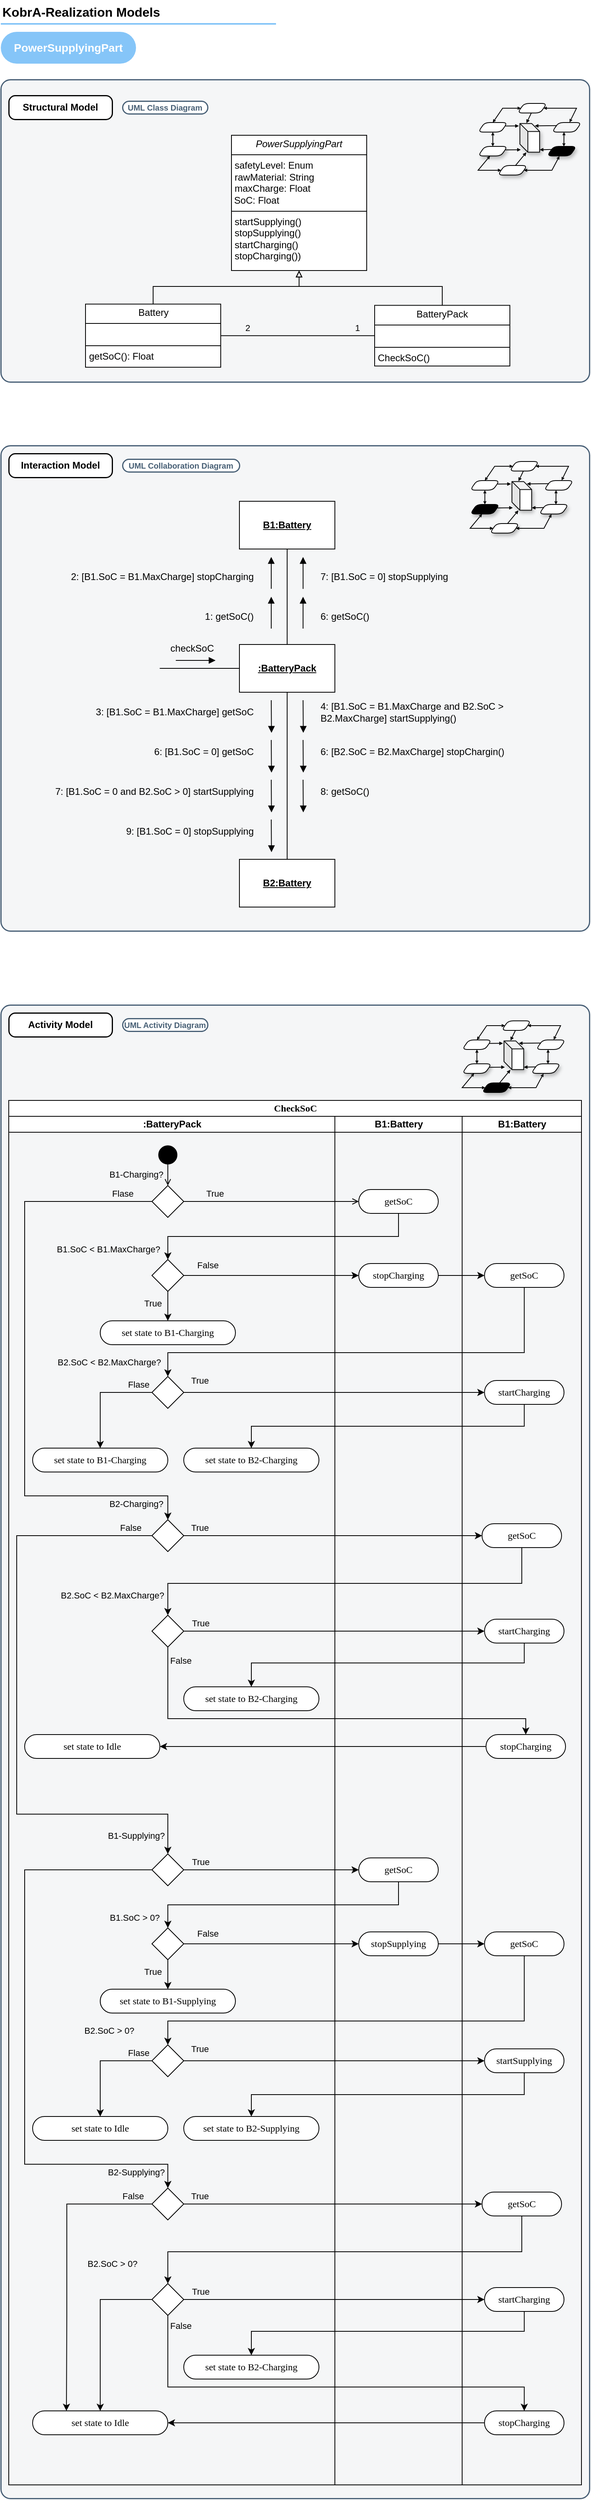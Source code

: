 <mxfile version="26.0.5">
  <diagram name="Page-1" id="htw7n_-E01eUsqG7UNHX">
    <mxGraphModel dx="1185" dy="627" grid="1" gridSize="10" guides="1" tooltips="1" connect="1" arrows="1" fold="1" page="1" pageScale="1" pageWidth="827" pageHeight="1169" math="0" shadow="0">
      <root>
        <mxCell id="0" />
        <mxCell id="1" parent="0" />
        <mxCell id="elsuv7XGZq4n1BTtMGS8-2" value="&lt;b&gt;KobrA-Realization Models&lt;/b&gt;" style="text;fontSize=16;verticalAlign=middle;strokeColor=none;fillColor=none;whiteSpace=wrap;html=1;" vertex="1" parent="1">
          <mxGeometry x="40" y="40" width="346" height="30" as="geometry" />
        </mxCell>
        <mxCell id="elsuv7XGZq4n1BTtMGS8-3" value="" style="dashed=0;shape=line;strokeWidth=2;noLabel=1;strokeColor=#0C8CF2;opacity=50;" vertex="1" parent="1">
          <mxGeometry x="40" y="65" width="346" height="10" as="geometry" />
        </mxCell>
        <mxCell id="elsuv7XGZq4n1BTtMGS8-28" value="&lt;b style=&quot;color: rgb(255, 255, 255); font-size: 14px;&quot;&gt;PowerSupplyingPart&lt;/b&gt;" style="rounded=1;whiteSpace=wrap;html=1;arcSize=50;strokeColor=none;fillColor=#0C8CF2;strokeWidth=2;dashed=0;opacity=50;align=center;verticalAlign=middle;fontFamily=Helvetica;fontSize=12;fontColor=default;gradientColor=none;" vertex="1" parent="1">
          <mxGeometry x="40" y="80" width="170" height="40" as="geometry" />
        </mxCell>
        <mxCell id="elsuv7XGZq4n1BTtMGS8-71" value="" style="rounded=1;whiteSpace=wrap;html=1;strokeColor=#475E75;fillColor=#F5F6F7;arcSize=24;absoluteArcSize=1;imageWidth=64;imageHeight=64;strokeWidth=1.5;" vertex="1" parent="1">
          <mxGeometry x="40" y="140" width="740" height="380" as="geometry" />
        </mxCell>
        <mxCell id="elsuv7XGZq4n1BTtMGS8-72" style="edgeStyle=orthogonalEdgeStyle;rounded=0;orthogonalLoop=1;jettySize=auto;html=1;entryX=0;entryY=0.5;entryDx=0;entryDy=0;endArrow=none;endFill=0;endSize=16;exitX=1;exitY=0.5;exitDx=0;exitDy=0;" edge="1" parent="1" source="elsuv7XGZq4n1BTtMGS8-102" target="elsuv7XGZq4n1BTtMGS8-100">
          <mxGeometry relative="1" as="geometry">
            <mxPoint x="336.0" y="535" as="sourcePoint" />
            <mxPoint x="440" y="535" as="targetPoint" />
          </mxGeometry>
        </mxCell>
        <mxCell id="elsuv7XGZq4n1BTtMGS8-73" value="1" style="edgeLabel;html=1;align=center;verticalAlign=middle;resizable=0;points=[];labelBackgroundColor=none;" vertex="1" connectable="0" parent="elsuv7XGZq4n1BTtMGS8-72">
          <mxGeometry x="0.731" y="-1" relative="1" as="geometry">
            <mxPoint x="4" y="-11" as="offset" />
          </mxGeometry>
        </mxCell>
        <mxCell id="elsuv7XGZq4n1BTtMGS8-74" value="2" style="edgeLabel;html=1;align=center;verticalAlign=middle;resizable=0;points=[];labelBackgroundColor=none;" vertex="1" connectable="0" parent="elsuv7XGZq4n1BTtMGS8-72">
          <mxGeometry x="-0.575" relative="1" as="geometry">
            <mxPoint x="-8" y="-10" as="offset" />
          </mxGeometry>
        </mxCell>
        <mxCell id="elsuv7XGZq4n1BTtMGS8-75" value="&lt;b&gt;Structural Model&lt;/b&gt;" style="rounded=1;whiteSpace=wrap;html=1;strokeWidth=1.5;arcSize=16;perimeterSpacing=0;absoluteArcSize=1;" vertex="1" parent="1">
          <mxGeometry x="50" y="160" width="130" height="30" as="geometry" />
        </mxCell>
        <mxCell id="elsuv7XGZq4n1BTtMGS8-76" value="" style="group;glass=0;shadow=0;" vertex="1" connectable="0" parent="1">
          <mxGeometry x="640" y="170" width="130" height="90" as="geometry" />
        </mxCell>
        <mxCell id="elsuv7XGZq4n1BTtMGS8-77" value="" style="shape=parallelogram;html=1;strokeWidth=1;perimeter=parallelogramPerimeter;whiteSpace=wrap;rounded=1;arcSize=12;size=0.23;fillColor=none;shadow=0;" vertex="1" parent="elsuv7XGZq4n1BTtMGS8-76">
          <mxGeometry x="92.857" y="24" width="37.143" height="12" as="geometry" />
        </mxCell>
        <mxCell id="elsuv7XGZq4n1BTtMGS8-78" value="" style="shape=parallelogram;html=1;strokeWidth=1;perimeter=parallelogramPerimeter;whiteSpace=wrap;rounded=1;arcSize=12;size=0.23;shadow=0;" vertex="1" parent="elsuv7XGZq4n1BTtMGS8-76">
          <mxGeometry x="49.524" width="37.143" height="12" as="geometry" />
        </mxCell>
        <mxCell id="elsuv7XGZq4n1BTtMGS8-79" value="" style="shape=parallelogram;html=1;strokeWidth=1;perimeter=parallelogramPerimeter;whiteSpace=wrap;rounded=1;arcSize=12;size=0.23;shadow=0;" vertex="1" parent="elsuv7XGZq4n1BTtMGS8-76">
          <mxGeometry y="24" width="37.143" height="12" as="geometry" />
        </mxCell>
        <mxCell id="elsuv7XGZq4n1BTtMGS8-80" value="" style="edgeStyle=isometricEdgeStyle;endArrow=none;html=1;elbow=vertical;rounded=0;entryX=1;entryY=0.5;entryDx=0;entryDy=0;exitX=1;exitY=0.5;exitDx=0;exitDy=0;" edge="1" parent="elsuv7XGZq4n1BTtMGS8-76" source="elsuv7XGZq4n1BTtMGS8-78" target="elsuv7XGZq4n1BTtMGS8-78">
          <mxGeometry width="50" height="100" relative="1" as="geometry">
            <mxPoint x="89.762" y="72" as="sourcePoint" />
            <mxPoint x="120.714" y="12" as="targetPoint" />
            <Array as="points" />
          </mxGeometry>
        </mxCell>
        <mxCell id="elsuv7XGZq4n1BTtMGS8-81" value="" style="endArrow=open;html=1;rounded=0;endSize=2;entryX=1;entryY=0.5;entryDx=0;entryDy=0;exitX=0.598;exitY=-0.024;exitDx=0;exitDy=0;exitPerimeter=0;startArrow=open;startFill=0;endFill=0;startSize=2;" edge="1" parent="elsuv7XGZq4n1BTtMGS8-76" source="elsuv7XGZq4n1BTtMGS8-77" target="elsuv7XGZq4n1BTtMGS8-78">
          <mxGeometry width="50" height="50" relative="1" as="geometry">
            <mxPoint x="117.619" y="30" as="sourcePoint" />
            <mxPoint x="94.776" y="12" as="targetPoint" />
            <Array as="points">
              <mxPoint x="123.81" y="6" />
            </Array>
          </mxGeometry>
        </mxCell>
        <mxCell id="elsuv7XGZq4n1BTtMGS8-82" value="" style="endArrow=open;html=1;rounded=0;endSize=2;entryX=0;entryY=0.5;entryDx=0;entryDy=0;exitX=0.5;exitY=0;exitDx=0;exitDy=0;strokeColor=default;align=center;verticalAlign=middle;fontFamily=Helvetica;fontSize=11;fontColor=default;labelBackgroundColor=default;startArrow=open;startFill=0;startSize=2;endFill=0;" edge="1" parent="elsuv7XGZq4n1BTtMGS8-76" source="elsuv7XGZq4n1BTtMGS8-79" target="elsuv7XGZq4n1BTtMGS8-78">
          <mxGeometry width="50" height="50" relative="1" as="geometry">
            <mxPoint x="59.429" y="24" as="sourcePoint" />
            <mxPoint x="51.381" y="12" as="targetPoint" />
            <Array as="points">
              <mxPoint x="30.952" y="6" />
            </Array>
          </mxGeometry>
        </mxCell>
        <mxCell id="elsuv7XGZq4n1BTtMGS8-83" value="" style="shape=cube;whiteSpace=wrap;html=1;boundedLbl=1;backgroundOutline=1;darkOpacity=0.05;darkOpacity2=0.1;size=10;shadow=1;" vertex="1" parent="elsuv7XGZq4n1BTtMGS8-76">
          <mxGeometry x="52.619" y="25.2" width="24.762" height="36" as="geometry" />
        </mxCell>
        <mxCell id="elsuv7XGZq4n1BTtMGS8-84" value="" style="endArrow=block;html=1;rounded=0;exitX=0.475;exitY=0.969;exitDx=0;exitDy=0;exitPerimeter=0;entryX=0.332;entryY=-0.012;entryDx=0;entryDy=0;entryPerimeter=0;endSize=2;strokeColor=default;align=center;verticalAlign=middle;fontFamily=Helvetica;fontSize=11;fontColor=default;labelBackgroundColor=default;endFill=1;" edge="1" parent="elsuv7XGZq4n1BTtMGS8-76" source="elsuv7XGZq4n1BTtMGS8-78" target="elsuv7XGZq4n1BTtMGS8-83">
          <mxGeometry width="50" height="50" relative="1" as="geometry">
            <mxPoint x="74.286" y="78" as="sourcePoint" />
            <mxPoint x="105.238" y="48" as="targetPoint" />
          </mxGeometry>
        </mxCell>
        <mxCell id="elsuv7XGZq4n1BTtMGS8-85" value="" style="endArrow=block;html=1;rounded=0;exitX=0;exitY=0.25;exitDx=0;exitDy=0;entryX=0.753;entryY=0.083;entryDx=0;entryDy=0;entryPerimeter=0;endSize=2;strokeColor=default;align=center;verticalAlign=middle;fontFamily=Helvetica;fontSize=11;fontColor=default;labelBackgroundColor=default;endFill=1;" edge="1" parent="elsuv7XGZq4n1BTtMGS8-76" source="elsuv7XGZq4n1BTtMGS8-77" target="elsuv7XGZq4n1BTtMGS8-83">
          <mxGeometry width="50" height="50" relative="1" as="geometry">
            <mxPoint x="71.19" y="18" as="sourcePoint" />
            <mxPoint x="71.19" y="30" as="targetPoint" />
          </mxGeometry>
        </mxCell>
        <mxCell id="elsuv7XGZq4n1BTtMGS8-86" value="" style="endArrow=block;html=1;rounded=0;exitX=0.93;exitY=0.361;exitDx=0;exitDy=0;entryX=-0.052;entryY=0.085;entryDx=0;entryDy=0;entryPerimeter=0;endSize=2;exitPerimeter=0;endFill=1;" edge="1" parent="elsuv7XGZq4n1BTtMGS8-76" source="elsuv7XGZq4n1BTtMGS8-79" target="elsuv7XGZq4n1BTtMGS8-83">
          <mxGeometry width="50" height="50" relative="1" as="geometry">
            <mxPoint x="104.619" y="34.2" as="sourcePoint" />
            <mxPoint x="83.571" y="34.2" as="targetPoint" />
          </mxGeometry>
        </mxCell>
        <mxCell id="elsuv7XGZq4n1BTtMGS8-87" value="" style="shape=parallelogram;html=1;strokeWidth=1;perimeter=parallelogramPerimeter;whiteSpace=wrap;rounded=1;arcSize=12;size=0.23;shadow=1;fillColor=#000000;" vertex="1" parent="elsuv7XGZq4n1BTtMGS8-76">
          <mxGeometry x="86.667" y="54" width="37.143" height="12" as="geometry" />
        </mxCell>
        <mxCell id="elsuv7XGZq4n1BTtMGS8-88" value="" style="shape=parallelogram;html=1;strokeWidth=1;perimeter=parallelogramPerimeter;whiteSpace=wrap;rounded=1;arcSize=12;size=0.23;shadow=1;" vertex="1" parent="elsuv7XGZq4n1BTtMGS8-76">
          <mxGeometry x="24.762" y="78" width="37.143" height="12" as="geometry" />
        </mxCell>
        <mxCell id="elsuv7XGZq4n1BTtMGS8-89" value="" style="shape=parallelogram;html=1;strokeWidth=1;perimeter=parallelogramPerimeter;whiteSpace=wrap;rounded=1;arcSize=12;size=0.23;shadow=1;" vertex="1" parent="elsuv7XGZq4n1BTtMGS8-76">
          <mxGeometry y="54" width="37.143" height="12" as="geometry" />
        </mxCell>
        <mxCell id="elsuv7XGZq4n1BTtMGS8-90" value="" style="edgeStyle=isometricEdgeStyle;endArrow=none;html=1;elbow=vertical;rounded=0;entryX=1;entryY=0.5;entryDx=0;entryDy=0;exitX=1;exitY=0.5;exitDx=0;exitDy=0;" edge="1" parent="elsuv7XGZq4n1BTtMGS8-76" source="elsuv7XGZq4n1BTtMGS8-88" target="elsuv7XGZq4n1BTtMGS8-88">
          <mxGeometry width="50" height="100" relative="1" as="geometry">
            <mxPoint x="83.571" y="102" as="sourcePoint" />
            <mxPoint x="114.524" y="42" as="targetPoint" />
            <Array as="points" />
          </mxGeometry>
        </mxCell>
        <mxCell id="elsuv7XGZq4n1BTtMGS8-91" value="" style="endArrow=open;html=1;rounded=0;endSize=2;entryX=1;entryY=0.5;entryDx=0;entryDy=0;exitX=0.421;exitY=1.024;exitDx=0;exitDy=0;exitPerimeter=0;strokeColor=default;align=center;verticalAlign=middle;fontFamily=Helvetica;fontSize=11;fontColor=default;labelBackgroundColor=default;startArrow=open;startFill=0;startSize=2;endFill=0;" edge="1" parent="elsuv7XGZq4n1BTtMGS8-76" source="elsuv7XGZq4n1BTtMGS8-87" target="elsuv7XGZq4n1BTtMGS8-88">
          <mxGeometry width="50" height="50" relative="1" as="geometry">
            <mxPoint x="111.429" y="60" as="sourcePoint" />
            <mxPoint x="88.586" y="42" as="targetPoint" />
            <Array as="points">
              <mxPoint x="92.857" y="84" />
            </Array>
          </mxGeometry>
        </mxCell>
        <mxCell id="elsuv7XGZq4n1BTtMGS8-92" value="" style="endArrow=open;html=1;rounded=0;endSize=2;entryX=0;entryY=0.5;entryDx=0;entryDy=0;exitX=0.405;exitY=1.002;exitDx=0;exitDy=0;exitPerimeter=0;strokeColor=default;align=center;verticalAlign=middle;fontFamily=Helvetica;fontSize=11;fontColor=default;labelBackgroundColor=default;startArrow=open;startFill=0;startSize=2;endFill=0;" edge="1" parent="elsuv7XGZq4n1BTtMGS8-76" source="elsuv7XGZq4n1BTtMGS8-89" target="elsuv7XGZq4n1BTtMGS8-88">
          <mxGeometry width="50" height="50" relative="1" as="geometry">
            <mxPoint x="53.238" y="54" as="sourcePoint" />
            <mxPoint x="45.19" y="42" as="targetPoint" />
            <Array as="points">
              <mxPoint y="84" />
            </Array>
          </mxGeometry>
        </mxCell>
        <mxCell id="elsuv7XGZq4n1BTtMGS8-93" value="" style="endArrow=block;html=1;rounded=0;exitX=0.605;exitY=-0.013;exitDx=0;exitDy=0;exitPerimeter=0;entryX=0.326;entryY=1.008;entryDx=0;entryDy=0;entryPerimeter=0;endSize=2;strokeColor=default;align=center;verticalAlign=middle;fontFamily=Helvetica;fontSize=11;fontColor=default;labelBackgroundColor=default;endFill=1;" edge="1" parent="elsuv7XGZq4n1BTtMGS8-76" source="elsuv7XGZq4n1BTtMGS8-88" target="elsuv7XGZq4n1BTtMGS8-83">
          <mxGeometry width="50" height="50" relative="1" as="geometry">
            <mxPoint x="68.095" y="108" as="sourcePoint" />
            <mxPoint x="58.81" y="55.2" as="targetPoint" />
          </mxGeometry>
        </mxCell>
        <mxCell id="elsuv7XGZq4n1BTtMGS8-94" value="" style="endArrow=block;html=1;rounded=0;exitX=0;exitY=0.25;exitDx=0;exitDy=0;endSize=2;entryX=1.006;entryY=0.917;entryDx=0;entryDy=0;entryPerimeter=0;strokeColor=default;align=center;verticalAlign=middle;fontFamily=Helvetica;fontSize=11;fontColor=default;labelBackgroundColor=default;endFill=1;" edge="1" parent="elsuv7XGZq4n1BTtMGS8-76" source="elsuv7XGZq4n1BTtMGS8-87" target="elsuv7XGZq4n1BTtMGS8-83">
          <mxGeometry width="50" height="50" relative="1" as="geometry">
            <mxPoint x="65" y="48" as="sourcePoint" />
            <mxPoint x="80.476" y="58.2" as="targetPoint" />
          </mxGeometry>
        </mxCell>
        <mxCell id="elsuv7XGZq4n1BTtMGS8-95" value="" style="endArrow=block;html=1;rounded=0;exitX=0.93;exitY=0.361;exitDx=0;exitDy=0;entryX=0.047;entryY=0.917;entryDx=0;entryDy=0;entryPerimeter=0;endSize=2;exitPerimeter=0;strokeColor=default;align=center;verticalAlign=middle;fontFamily=Helvetica;fontSize=11;fontColor=default;labelBackgroundColor=default;endFill=1;" edge="1" parent="elsuv7XGZq4n1BTtMGS8-76" source="elsuv7XGZq4n1BTtMGS8-89" target="elsuv7XGZq4n1BTtMGS8-83">
          <mxGeometry width="50" height="50" relative="1" as="geometry">
            <mxPoint x="98.429" y="64.2" as="sourcePoint" />
            <mxPoint x="48.286" y="58.2" as="targetPoint" />
          </mxGeometry>
        </mxCell>
        <mxCell id="elsuv7XGZq4n1BTtMGS8-96" value="" style="endArrow=open;startArrow=open;html=1;rounded=0;entryX=0.5;entryY=1;entryDx=0;entryDy=0;exitX=0.5;exitY=0;exitDx=0;exitDy=0;endSize=2;startSize=2;startFill=0;endFill=0;" edge="1" parent="elsuv7XGZq4n1BTtMGS8-76" source="elsuv7XGZq4n1BTtMGS8-89" target="elsuv7XGZq4n1BTtMGS8-79">
          <mxGeometry width="50" height="50" relative="1" as="geometry">
            <mxPoint x="12.381" y="60" as="sourcePoint" />
            <mxPoint x="43.333" y="30" as="targetPoint" />
          </mxGeometry>
        </mxCell>
        <mxCell id="elsuv7XGZq4n1BTtMGS8-97" value="" style="endArrow=open;startArrow=open;html=1;rounded=0;entryX=0.409;entryY=0.996;entryDx=0;entryDy=0;exitX=0.572;exitY=0.009;exitDx=0;exitDy=0;endSize=2;startSize=2;startFill=0;endFill=0;entryPerimeter=0;exitPerimeter=0;" edge="1" parent="elsuv7XGZq4n1BTtMGS8-76" source="elsuv7XGZq4n1BTtMGS8-87" target="elsuv7XGZq4n1BTtMGS8-77">
          <mxGeometry width="50" height="50" relative="1" as="geometry">
            <mxPoint x="111.311" y="54" as="sourcePoint" />
            <mxPoint x="111.311" y="36" as="targetPoint" />
          </mxGeometry>
        </mxCell>
        <mxCell id="elsuv7XGZq4n1BTtMGS8-98" value="&lt;font size=&quot;1&quot; color=&quot;#475f75&quot;&gt;&lt;b style=&quot;&quot;&gt;UML Class Diagram&lt;/b&gt;&lt;/font&gt;" style="rounded=1;whiteSpace=wrap;html=1;arcSize=50;strokeColor=#475f75;fillColor=default;strokeWidth=1.5;" vertex="1" parent="1">
          <mxGeometry x="193" y="167" width="107" height="16" as="geometry" />
        </mxCell>
        <mxCell id="elsuv7XGZq4n1BTtMGS8-99" style="edgeStyle=orthogonalEdgeStyle;rounded=0;orthogonalLoop=1;jettySize=auto;html=1;entryX=0.5;entryY=1;entryDx=0;entryDy=0;exitX=0.5;exitY=0;exitDx=0;exitDy=0;endArrow=block;endFill=0;" edge="1" parent="1" source="elsuv7XGZq4n1BTtMGS8-100" target="elsuv7XGZq4n1BTtMGS8-103">
          <mxGeometry relative="1" as="geometry">
            <Array as="points">
              <mxPoint x="595" y="400" />
              <mxPoint x="415" y="400" />
            </Array>
          </mxGeometry>
        </mxCell>
        <mxCell id="elsuv7XGZq4n1BTtMGS8-100" value="&lt;p style=&quot;margin:0px;margin-top:4px;text-align:center;&quot;&gt;&lt;span style=&quot;background-color: transparent; color: light-dark(rgb(0, 0, 0), rgb(255, 255, 255));&quot;&gt;BatteryPack&lt;/span&gt;&lt;/p&gt;&lt;hr size=&quot;1&quot; style=&quot;border-style:solid;&quot;&gt;&lt;p style=&quot;margin: 0px 0px 0px 4px;&quot;&gt;&lt;br&gt;&lt;/p&gt;&lt;hr style=&quot;border-style: solid;&quot; size=&quot;1&quot;&gt;&lt;p style=&quot;margin: 0px 0px 0px 4px;&quot;&gt;&lt;span style=&quot;background-color: transparent; color: light-dark(rgb(0, 0, 0), rgb(255, 255, 255));&quot;&gt;CheckSoC()&lt;/span&gt;&lt;/p&gt;" style="verticalAlign=top;align=left;overflow=fill;html=1;whiteSpace=wrap;rounded=0;" vertex="1" parent="1">
          <mxGeometry x="510" y="423.75" width="170" height="76.25" as="geometry" />
        </mxCell>
        <mxCell id="elsuv7XGZq4n1BTtMGS8-101" style="edgeStyle=orthogonalEdgeStyle;rounded=0;orthogonalLoop=1;jettySize=auto;html=1;entryX=0.5;entryY=1;entryDx=0;entryDy=0;exitX=0.5;exitY=0;exitDx=0;exitDy=0;endArrow=block;endFill=0;" edge="1" parent="1" source="elsuv7XGZq4n1BTtMGS8-102" target="elsuv7XGZq4n1BTtMGS8-103">
          <mxGeometry relative="1" as="geometry">
            <Array as="points">
              <mxPoint x="232" y="400" />
              <mxPoint x="415" y="400" />
            </Array>
          </mxGeometry>
        </mxCell>
        <mxCell id="elsuv7XGZq4n1BTtMGS8-102" value="&lt;p style=&quot;margin:0px;margin-top:4px;text-align:center;&quot;&gt;Battery&lt;/p&gt;&lt;hr size=&quot;1&quot; style=&quot;border-style:solid;&quot;&gt;&lt;p style=&quot;margin:0px;margin-left:4px;&quot;&gt;&lt;br&gt;&lt;/p&gt;&lt;hr style=&quot;border-style: solid;&quot; size=&quot;1&quot;&gt;&lt;p style=&quot;margin: 0px 0px 0px 4px;&quot;&gt;getSoC(): Float&lt;/p&gt;" style="verticalAlign=top;align=left;overflow=fill;html=1;whiteSpace=wrap;rounded=0;" vertex="1" parent="1">
          <mxGeometry x="146.5" y="422.19" width="170" height="79.37" as="geometry" />
        </mxCell>
        <mxCell id="elsuv7XGZq4n1BTtMGS8-103" value="&lt;p style=&quot;margin:0px;margin-top:4px;text-align:center;&quot;&gt;&lt;i&gt;PowerSupplyingPart&lt;/i&gt;&lt;/p&gt;&lt;hr size=&quot;1&quot; style=&quot;border-style:solid;&quot;&gt;&lt;p style=&quot;margin: 0px 0px 0px 4px;&quot;&gt;&lt;span style=&quot;background-color: initial; color: light-dark(rgb(0, 0, 0), rgb(255, 255, 255));&quot;&gt;safetyLevel&lt;/span&gt;&lt;span style=&quot;background-color: initial; color: light-dark(rgb(0, 0, 0), rgb(255, 255, 255));&quot;&gt;:&lt;/span&gt;&lt;span style=&quot;background-color: initial; color: light-dark(rgb(0, 0, 0), rgb(255, 255, 255));&quot;&gt;&amp;nbsp;Enum&lt;/span&gt;&lt;/p&gt;&lt;div&gt;&lt;p style=&quot;margin: 0px 0px 0px 4px;&quot;&gt;&lt;span style=&quot;background-color: transparent; color: light-dark(rgb(0, 0, 0), rgb(255, 255, 255));&quot;&gt;rawMaterial&lt;/span&gt;&lt;span style=&quot;background-color: initial; color: light-dark(rgb(0, 0, 0), rgb(255, 255, 255));&quot;&gt;:&lt;/span&gt;&lt;span style=&quot;background-color: initial; color: light-dark(rgb(0, 0, 0), rgb(255, 255, 255));&quot;&gt;&amp;nbsp;String&lt;/span&gt;&lt;/p&gt;&lt;div&gt;&lt;p style=&quot;margin: 0px 0px 0px 4px;&quot;&gt;maxCharge&lt;span style=&quot;background-color: initial;&quot;&gt;:&lt;/span&gt;&lt;span style=&quot;background-color: initial;&quot;&gt;&amp;nbsp;Float&lt;/span&gt;&lt;/p&gt;&lt;/div&gt;&lt;/div&gt;&lt;div&gt;&amp;nbsp;SoC: Float&lt;/div&gt;&lt;hr size=&quot;1&quot; style=&quot;border-style:solid;&quot;&gt;&lt;p style=&quot;margin:0px;margin-left:4px;&quot;&gt;&lt;span style=&quot;background-color: transparent; color: light-dark(rgb(0, 0, 0), rgb(255, 255, 255));&quot;&gt;startSupplying()&lt;/span&gt;&lt;/p&gt;&lt;p style=&quot;margin: 0px 0px 0px 4px;&quot;&gt;&lt;span style=&quot;background-color: transparent; color: light-dark(rgb(0, 0, 0), rgb(255, 255, 255));&quot;&gt;stopSupplying&lt;/span&gt;()&lt;/p&gt;&lt;p style=&quot;margin: 0px 0px 0px 4px;&quot;&gt;&lt;span style=&quot;background-color: rgb(255, 255, 255); text-align: center; text-wrap-mode: nowrap; color: light-dark(rgb(0, 0, 0), rgb(255, 255, 255));&quot;&gt;&lt;span style=&quot;background-color: transparent; color: light-dark(rgb(0, 0, 0), rgb(255, 255, 255)); text-align: left; text-wrap-mode: wrap;&quot;&gt;startCharging&lt;/span&gt;()&lt;/span&gt;&lt;/p&gt;&lt;p style=&quot;margin:0px;margin-left:4px;&quot;&gt;&lt;span style=&quot;color: light-dark(rgb(0, 0, 0), rgb(255, 255, 255)); background-color: rgb(255, 255, 255);&quot;&gt;stopCharging&lt;/span&gt;&lt;span style=&quot;background-color: light-dark(rgb(251, 251, 251), rgb(21, 21, 21)); color: light-dark(rgb(0, 0, 0), rgb(255, 255, 255));&quot;&gt;()&lt;/span&gt;)&lt;/p&gt;" style="verticalAlign=top;align=left;overflow=fill;html=1;whiteSpace=wrap;rounded=0;" vertex="1" parent="1">
          <mxGeometry x="330" y="210" width="170" height="170" as="geometry" />
        </mxCell>
        <mxCell id="elsuv7XGZq4n1BTtMGS8-104" value="" style="rounded=1;whiteSpace=wrap;html=1;strokeColor=#475E75;fillColor=#F5F6F7;arcSize=24;absoluteArcSize=1;imageWidth=64;imageHeight=64;strokeWidth=1.5;" vertex="1" parent="1">
          <mxGeometry x="40" y="600" width="740" height="610" as="geometry" />
        </mxCell>
        <mxCell id="elsuv7XGZq4n1BTtMGS8-105" value="&lt;b&gt;Interaction Model&lt;/b&gt;" style="rounded=1;whiteSpace=wrap;html=1;strokeWidth=1.5;arcSize=16;perimeterSpacing=0;absoluteArcSize=1;" vertex="1" parent="1">
          <mxGeometry x="50" y="610" width="130" height="30" as="geometry" />
        </mxCell>
        <mxCell id="elsuv7XGZq4n1BTtMGS8-106" value="" style="group;glass=0;shadow=0;" vertex="1" connectable="0" parent="1">
          <mxGeometry x="630" y="620" width="130" height="90" as="geometry" />
        </mxCell>
        <mxCell id="elsuv7XGZq4n1BTtMGS8-107" value="" style="shape=parallelogram;html=1;strokeWidth=1;perimeter=parallelogramPerimeter;whiteSpace=wrap;rounded=1;arcSize=12;size=0.23;shadow=0;" vertex="1" parent="elsuv7XGZq4n1BTtMGS8-106">
          <mxGeometry x="92.857" y="24" width="37.143" height="12" as="geometry" />
        </mxCell>
        <mxCell id="elsuv7XGZq4n1BTtMGS8-108" value="" style="shape=parallelogram;html=1;strokeWidth=1;perimeter=parallelogramPerimeter;whiteSpace=wrap;rounded=1;arcSize=12;size=0.23;shadow=0;" vertex="1" parent="elsuv7XGZq4n1BTtMGS8-106">
          <mxGeometry x="49.524" width="37.143" height="12" as="geometry" />
        </mxCell>
        <mxCell id="elsuv7XGZq4n1BTtMGS8-109" value="" style="shape=parallelogram;html=1;strokeWidth=1;perimeter=parallelogramPerimeter;whiteSpace=wrap;rounded=1;arcSize=12;size=0.23;shadow=0;" vertex="1" parent="elsuv7XGZq4n1BTtMGS8-106">
          <mxGeometry y="24" width="37.143" height="12" as="geometry" />
        </mxCell>
        <mxCell id="elsuv7XGZq4n1BTtMGS8-110" value="" style="edgeStyle=isometricEdgeStyle;endArrow=none;html=1;elbow=vertical;rounded=0;entryX=1;entryY=0.5;entryDx=0;entryDy=0;exitX=1;exitY=0.5;exitDx=0;exitDy=0;" edge="1" parent="elsuv7XGZq4n1BTtMGS8-106" source="elsuv7XGZq4n1BTtMGS8-108" target="elsuv7XGZq4n1BTtMGS8-108">
          <mxGeometry width="50" height="100" relative="1" as="geometry">
            <mxPoint x="89.762" y="72" as="sourcePoint" />
            <mxPoint x="120.714" y="12" as="targetPoint" />
            <Array as="points" />
          </mxGeometry>
        </mxCell>
        <mxCell id="elsuv7XGZq4n1BTtMGS8-111" value="" style="endArrow=open;html=1;rounded=0;endSize=2;entryX=1;entryY=0.5;entryDx=0;entryDy=0;exitX=0.598;exitY=-0.024;exitDx=0;exitDy=0;exitPerimeter=0;startArrow=open;startFill=0;endFill=0;startSize=2;" edge="1" parent="elsuv7XGZq4n1BTtMGS8-106" source="elsuv7XGZq4n1BTtMGS8-107" target="elsuv7XGZq4n1BTtMGS8-108">
          <mxGeometry width="50" height="50" relative="1" as="geometry">
            <mxPoint x="117.619" y="30" as="sourcePoint" />
            <mxPoint x="94.776" y="12" as="targetPoint" />
            <Array as="points">
              <mxPoint x="123.81" y="6" />
            </Array>
          </mxGeometry>
        </mxCell>
        <mxCell id="elsuv7XGZq4n1BTtMGS8-112" value="" style="endArrow=open;html=1;rounded=0;endSize=2;entryX=0;entryY=0.5;entryDx=0;entryDy=0;exitX=0.5;exitY=0;exitDx=0;exitDy=0;strokeColor=default;align=center;verticalAlign=middle;fontFamily=Helvetica;fontSize=11;fontColor=default;labelBackgroundColor=default;startArrow=open;startFill=0;startSize=2;endFill=0;" edge="1" parent="elsuv7XGZq4n1BTtMGS8-106" source="elsuv7XGZq4n1BTtMGS8-109" target="elsuv7XGZq4n1BTtMGS8-108">
          <mxGeometry width="50" height="50" relative="1" as="geometry">
            <mxPoint x="59.429" y="24" as="sourcePoint" />
            <mxPoint x="51.381" y="12" as="targetPoint" />
            <Array as="points">
              <mxPoint x="30.952" y="6" />
            </Array>
          </mxGeometry>
        </mxCell>
        <mxCell id="elsuv7XGZq4n1BTtMGS8-113" value="" style="shape=cube;whiteSpace=wrap;html=1;boundedLbl=1;backgroundOutline=1;darkOpacity=0.05;darkOpacity2=0.1;size=10;shadow=1;" vertex="1" parent="elsuv7XGZq4n1BTtMGS8-106">
          <mxGeometry x="52.619" y="25.2" width="24.762" height="36" as="geometry" />
        </mxCell>
        <mxCell id="elsuv7XGZq4n1BTtMGS8-114" value="" style="endArrow=block;html=1;rounded=0;exitX=0.475;exitY=0.969;exitDx=0;exitDy=0;exitPerimeter=0;entryX=0.332;entryY=-0.012;entryDx=0;entryDy=0;entryPerimeter=0;endSize=2;strokeColor=default;align=center;verticalAlign=middle;fontFamily=Helvetica;fontSize=11;fontColor=default;labelBackgroundColor=default;endFill=1;" edge="1" parent="elsuv7XGZq4n1BTtMGS8-106" source="elsuv7XGZq4n1BTtMGS8-108" target="elsuv7XGZq4n1BTtMGS8-113">
          <mxGeometry width="50" height="50" relative="1" as="geometry">
            <mxPoint x="74.286" y="78" as="sourcePoint" />
            <mxPoint x="105.238" y="48" as="targetPoint" />
          </mxGeometry>
        </mxCell>
        <mxCell id="elsuv7XGZq4n1BTtMGS8-115" value="" style="endArrow=block;html=1;rounded=0;exitX=0;exitY=0.25;exitDx=0;exitDy=0;entryX=0.753;entryY=0.083;entryDx=0;entryDy=0;entryPerimeter=0;endSize=2;strokeColor=default;align=center;verticalAlign=middle;fontFamily=Helvetica;fontSize=11;fontColor=default;labelBackgroundColor=default;endFill=1;" edge="1" parent="elsuv7XGZq4n1BTtMGS8-106" source="elsuv7XGZq4n1BTtMGS8-107" target="elsuv7XGZq4n1BTtMGS8-113">
          <mxGeometry width="50" height="50" relative="1" as="geometry">
            <mxPoint x="71.19" y="18" as="sourcePoint" />
            <mxPoint x="71.19" y="30" as="targetPoint" />
          </mxGeometry>
        </mxCell>
        <mxCell id="elsuv7XGZq4n1BTtMGS8-116" value="" style="endArrow=block;html=1;rounded=0;exitX=0.93;exitY=0.361;exitDx=0;exitDy=0;entryX=-0.052;entryY=0.085;entryDx=0;entryDy=0;entryPerimeter=0;endSize=2;exitPerimeter=0;endFill=1;" edge="1" parent="elsuv7XGZq4n1BTtMGS8-106" source="elsuv7XGZq4n1BTtMGS8-109" target="elsuv7XGZq4n1BTtMGS8-113">
          <mxGeometry width="50" height="50" relative="1" as="geometry">
            <mxPoint x="104.619" y="34.2" as="sourcePoint" />
            <mxPoint x="83.571" y="34.2" as="targetPoint" />
          </mxGeometry>
        </mxCell>
        <mxCell id="elsuv7XGZq4n1BTtMGS8-117" value="" style="shape=parallelogram;html=1;strokeWidth=1;perimeter=parallelogramPerimeter;whiteSpace=wrap;rounded=1;arcSize=12;size=0.23;shadow=1;fillColor=#FFFFFF;" vertex="1" parent="elsuv7XGZq4n1BTtMGS8-106">
          <mxGeometry x="86.667" y="54" width="37.143" height="12" as="geometry" />
        </mxCell>
        <mxCell id="elsuv7XGZq4n1BTtMGS8-118" value="" style="shape=parallelogram;html=1;strokeWidth=1;perimeter=parallelogramPerimeter;whiteSpace=wrap;rounded=1;arcSize=12;size=0.23;shadow=1;" vertex="1" parent="elsuv7XGZq4n1BTtMGS8-106">
          <mxGeometry x="24.762" y="78" width="37.143" height="12" as="geometry" />
        </mxCell>
        <mxCell id="elsuv7XGZq4n1BTtMGS8-119" value="" style="shape=parallelogram;html=1;strokeWidth=1;perimeter=parallelogramPerimeter;whiteSpace=wrap;rounded=1;arcSize=12;size=0.23;shadow=1;fillColor=#000000;" vertex="1" parent="elsuv7XGZq4n1BTtMGS8-106">
          <mxGeometry y="54" width="37.143" height="12" as="geometry" />
        </mxCell>
        <mxCell id="elsuv7XGZq4n1BTtMGS8-120" value="" style="edgeStyle=isometricEdgeStyle;endArrow=none;html=1;elbow=vertical;rounded=0;entryX=1;entryY=0.5;entryDx=0;entryDy=0;exitX=1;exitY=0.5;exitDx=0;exitDy=0;" edge="1" parent="elsuv7XGZq4n1BTtMGS8-106" source="elsuv7XGZq4n1BTtMGS8-118" target="elsuv7XGZq4n1BTtMGS8-118">
          <mxGeometry width="50" height="100" relative="1" as="geometry">
            <mxPoint x="83.571" y="102" as="sourcePoint" />
            <mxPoint x="114.524" y="42" as="targetPoint" />
            <Array as="points" />
          </mxGeometry>
        </mxCell>
        <mxCell id="elsuv7XGZq4n1BTtMGS8-121" value="" style="endArrow=open;html=1;rounded=0;endSize=2;entryX=1;entryY=0.5;entryDx=0;entryDy=0;exitX=0.421;exitY=1.024;exitDx=0;exitDy=0;exitPerimeter=0;strokeColor=default;align=center;verticalAlign=middle;fontFamily=Helvetica;fontSize=11;fontColor=default;labelBackgroundColor=default;startArrow=open;startFill=0;startSize=2;endFill=0;" edge="1" parent="elsuv7XGZq4n1BTtMGS8-106" source="elsuv7XGZq4n1BTtMGS8-117" target="elsuv7XGZq4n1BTtMGS8-118">
          <mxGeometry width="50" height="50" relative="1" as="geometry">
            <mxPoint x="111.429" y="60" as="sourcePoint" />
            <mxPoint x="88.586" y="42" as="targetPoint" />
            <Array as="points">
              <mxPoint x="92.857" y="84" />
            </Array>
          </mxGeometry>
        </mxCell>
        <mxCell id="elsuv7XGZq4n1BTtMGS8-122" value="" style="endArrow=open;html=1;rounded=0;endSize=2;entryX=0;entryY=0.5;entryDx=0;entryDy=0;exitX=0.405;exitY=1.002;exitDx=0;exitDy=0;exitPerimeter=0;strokeColor=default;align=center;verticalAlign=middle;fontFamily=Helvetica;fontSize=11;fontColor=default;labelBackgroundColor=default;startArrow=open;startFill=0;startSize=2;endFill=0;" edge="1" parent="elsuv7XGZq4n1BTtMGS8-106" source="elsuv7XGZq4n1BTtMGS8-119" target="elsuv7XGZq4n1BTtMGS8-118">
          <mxGeometry width="50" height="50" relative="1" as="geometry">
            <mxPoint x="53.238" y="54" as="sourcePoint" />
            <mxPoint x="45.19" y="42" as="targetPoint" />
            <Array as="points">
              <mxPoint y="84" />
            </Array>
          </mxGeometry>
        </mxCell>
        <mxCell id="elsuv7XGZq4n1BTtMGS8-123" value="" style="endArrow=block;html=1;rounded=0;exitX=0.605;exitY=-0.013;exitDx=0;exitDy=0;exitPerimeter=0;entryX=0.326;entryY=1.008;entryDx=0;entryDy=0;entryPerimeter=0;endSize=2;strokeColor=default;align=center;verticalAlign=middle;fontFamily=Helvetica;fontSize=11;fontColor=default;labelBackgroundColor=default;endFill=1;" edge="1" parent="elsuv7XGZq4n1BTtMGS8-106" source="elsuv7XGZq4n1BTtMGS8-118" target="elsuv7XGZq4n1BTtMGS8-113">
          <mxGeometry width="50" height="50" relative="1" as="geometry">
            <mxPoint x="68.095" y="108" as="sourcePoint" />
            <mxPoint x="58.81" y="55.2" as="targetPoint" />
          </mxGeometry>
        </mxCell>
        <mxCell id="elsuv7XGZq4n1BTtMGS8-124" value="" style="endArrow=block;html=1;rounded=0;exitX=0;exitY=0.25;exitDx=0;exitDy=0;endSize=2;entryX=1.006;entryY=0.917;entryDx=0;entryDy=0;entryPerimeter=0;strokeColor=default;align=center;verticalAlign=middle;fontFamily=Helvetica;fontSize=11;fontColor=default;labelBackgroundColor=default;endFill=1;" edge="1" parent="elsuv7XGZq4n1BTtMGS8-106" source="elsuv7XGZq4n1BTtMGS8-117" target="elsuv7XGZq4n1BTtMGS8-113">
          <mxGeometry width="50" height="50" relative="1" as="geometry">
            <mxPoint x="65" y="48" as="sourcePoint" />
            <mxPoint x="80.476" y="58.2" as="targetPoint" />
          </mxGeometry>
        </mxCell>
        <mxCell id="elsuv7XGZq4n1BTtMGS8-125" value="" style="endArrow=block;html=1;rounded=0;exitX=0.93;exitY=0.361;exitDx=0;exitDy=0;entryX=0.047;entryY=0.917;entryDx=0;entryDy=0;entryPerimeter=0;endSize=2;exitPerimeter=0;strokeColor=default;align=center;verticalAlign=middle;fontFamily=Helvetica;fontSize=11;fontColor=default;labelBackgroundColor=default;endFill=1;" edge="1" parent="elsuv7XGZq4n1BTtMGS8-106" source="elsuv7XGZq4n1BTtMGS8-119" target="elsuv7XGZq4n1BTtMGS8-113">
          <mxGeometry width="50" height="50" relative="1" as="geometry">
            <mxPoint x="98.429" y="64.2" as="sourcePoint" />
            <mxPoint x="48.286" y="58.2" as="targetPoint" />
          </mxGeometry>
        </mxCell>
        <mxCell id="elsuv7XGZq4n1BTtMGS8-126" value="" style="endArrow=open;startArrow=open;html=1;rounded=0;entryX=0.5;entryY=1;entryDx=0;entryDy=0;exitX=0.5;exitY=0;exitDx=0;exitDy=0;endSize=2;startSize=2;startFill=0;endFill=0;" edge="1" parent="elsuv7XGZq4n1BTtMGS8-106" source="elsuv7XGZq4n1BTtMGS8-119" target="elsuv7XGZq4n1BTtMGS8-109">
          <mxGeometry width="50" height="50" relative="1" as="geometry">
            <mxPoint x="12.381" y="60" as="sourcePoint" />
            <mxPoint x="43.333" y="30" as="targetPoint" />
          </mxGeometry>
        </mxCell>
        <mxCell id="elsuv7XGZq4n1BTtMGS8-127" value="" style="endArrow=open;startArrow=open;html=1;rounded=0;entryX=0.409;entryY=0.996;entryDx=0;entryDy=0;exitX=0.572;exitY=0.009;exitDx=0;exitDy=0;endSize=2;startSize=2;startFill=0;endFill=0;entryPerimeter=0;exitPerimeter=0;" edge="1" parent="elsuv7XGZq4n1BTtMGS8-106" source="elsuv7XGZq4n1BTtMGS8-117" target="elsuv7XGZq4n1BTtMGS8-107">
          <mxGeometry width="50" height="50" relative="1" as="geometry">
            <mxPoint x="111.311" y="54" as="sourcePoint" />
            <mxPoint x="111.311" y="36" as="targetPoint" />
          </mxGeometry>
        </mxCell>
        <mxCell id="elsuv7XGZq4n1BTtMGS8-128" value="&lt;font size=&quot;1&quot; color=&quot;#475f75&quot;&gt;&lt;b style=&quot;&quot;&gt;UML Collaboration Diagram&lt;/b&gt;&lt;/font&gt;" style="rounded=1;whiteSpace=wrap;html=1;arcSize=50;strokeColor=#475f75;fillColor=default;strokeWidth=1.5;" vertex="1" parent="1">
          <mxGeometry x="193" y="617" width="147" height="16" as="geometry" />
        </mxCell>
        <mxCell id="elsuv7XGZq4n1BTtMGS8-160" style="edgeStyle=orthogonalEdgeStyle;rounded=0;orthogonalLoop=1;jettySize=auto;html=1;exitX=0.5;exitY=1;exitDx=0;exitDy=0;entryX=0.5;entryY=0;entryDx=0;entryDy=0;endArrow=none;endFill=0;" edge="1" parent="1" source="elsuv7XGZq4n1BTtMGS8-135" target="elsuv7XGZq4n1BTtMGS8-138">
          <mxGeometry relative="1" as="geometry" />
        </mxCell>
        <mxCell id="elsuv7XGZq4n1BTtMGS8-135" value="&lt;b&gt;&lt;u&gt;:BatteryPack&lt;/u&gt;&lt;/b&gt;" style="rounded=0;whiteSpace=wrap;html=1;" vertex="1" parent="1">
          <mxGeometry x="340" y="850" width="120" height="60" as="geometry" />
        </mxCell>
        <mxCell id="elsuv7XGZq4n1BTtMGS8-159" style="edgeStyle=orthogonalEdgeStyle;rounded=0;orthogonalLoop=1;jettySize=auto;html=1;exitX=0.5;exitY=1;exitDx=0;exitDy=0;entryX=0.5;entryY=0;entryDx=0;entryDy=0;endArrow=none;endFill=0;" edge="1" parent="1" source="elsuv7XGZq4n1BTtMGS8-136" target="elsuv7XGZq4n1BTtMGS8-135">
          <mxGeometry relative="1" as="geometry" />
        </mxCell>
        <mxCell id="elsuv7XGZq4n1BTtMGS8-136" value="&lt;b&gt;&lt;u&gt;B1:Battery&lt;/u&gt;&lt;/b&gt;" style="rounded=0;whiteSpace=wrap;html=1;" vertex="1" parent="1">
          <mxGeometry x="340" y="670" width="120" height="60" as="geometry" />
        </mxCell>
        <mxCell id="elsuv7XGZq4n1BTtMGS8-138" value="&lt;b&gt;&lt;u&gt;B2:Battery&lt;/u&gt;&lt;/b&gt;" style="rounded=0;whiteSpace=wrap;html=1;strokeColor=default;align=center;verticalAlign=middle;fontFamily=Helvetica;fontSize=12;fontColor=default;fillColor=default;" vertex="1" parent="1">
          <mxGeometry x="340" y="1120" width="120" height="60" as="geometry" />
        </mxCell>
        <mxCell id="elsuv7XGZq4n1BTtMGS8-161" value="" style="endArrow=block;html=1;rounded=0;entryX=0.554;entryY=0.262;entryDx=0;entryDy=0;entryPerimeter=0;endFill=1;" edge="1" parent="1">
          <mxGeometry width="50" height="50" relative="1" as="geometry">
            <mxPoint x="420.04" y="780.18" as="sourcePoint" />
            <mxPoint x="420.0" y="740.0" as="targetPoint" />
          </mxGeometry>
        </mxCell>
        <mxCell id="elsuv7XGZq4n1BTtMGS8-162" value="" style="endArrow=block;html=1;rounded=0;entryX=0.554;entryY=0.262;entryDx=0;entryDy=0;entryPerimeter=0;endFill=1;" edge="1" parent="1">
          <mxGeometry width="50" height="50" relative="1" as="geometry">
            <mxPoint x="380" y="780" as="sourcePoint" />
            <mxPoint x="380" y="740" as="targetPoint" />
          </mxGeometry>
        </mxCell>
        <mxCell id="elsuv7XGZq4n1BTtMGS8-163" value="" style="endArrow=block;html=1;rounded=0;entryX=0.554;entryY=0.262;entryDx=0;entryDy=0;entryPerimeter=0;endFill=1;" edge="1" parent="1">
          <mxGeometry width="50" height="50" relative="1" as="geometry">
            <mxPoint x="420" y="830" as="sourcePoint" />
            <mxPoint x="420" y="790" as="targetPoint" />
          </mxGeometry>
        </mxCell>
        <mxCell id="elsuv7XGZq4n1BTtMGS8-164" value="" style="endArrow=block;html=1;rounded=0;entryX=0.554;entryY=0.262;entryDx=0;entryDy=0;entryPerimeter=0;endFill=1;" edge="1" parent="1">
          <mxGeometry width="50" height="50" relative="1" as="geometry">
            <mxPoint x="380" y="830" as="sourcePoint" />
            <mxPoint x="380" y="790" as="targetPoint" />
          </mxGeometry>
        </mxCell>
        <mxCell id="elsuv7XGZq4n1BTtMGS8-165" value="" style="endArrow=block;html=1;rounded=0;entryX=0.568;entryY=0.377;entryDx=0;entryDy=0;entryPerimeter=0;endFill=1;" edge="1" parent="1">
          <mxGeometry width="50" height="50" relative="1" as="geometry">
            <mxPoint x="420" y="920" as="sourcePoint" />
            <mxPoint x="420.32" y="961" as="targetPoint" />
          </mxGeometry>
        </mxCell>
        <mxCell id="elsuv7XGZq4n1BTtMGS8-166" value="" style="endArrow=block;html=1;rounded=0;entryX=0.568;entryY=0.377;entryDx=0;entryDy=0;entryPerimeter=0;endFill=1;" edge="1" parent="1">
          <mxGeometry width="50" height="50" relative="1" as="geometry">
            <mxPoint x="380.0" y="920" as="sourcePoint" />
            <mxPoint x="380.32" y="961" as="targetPoint" />
          </mxGeometry>
        </mxCell>
        <mxCell id="elsuv7XGZq4n1BTtMGS8-167" value="" style="endArrow=block;html=1;rounded=0;entryX=0.568;entryY=0.377;entryDx=0;entryDy=0;entryPerimeter=0;endFill=1;" edge="1" parent="1">
          <mxGeometry width="50" height="50" relative="1" as="geometry">
            <mxPoint x="420" y="970" as="sourcePoint" />
            <mxPoint x="420.32" y="1011" as="targetPoint" />
          </mxGeometry>
        </mxCell>
        <mxCell id="elsuv7XGZq4n1BTtMGS8-168" value="" style="endArrow=block;html=1;rounded=0;entryX=0.568;entryY=0.377;entryDx=0;entryDy=0;entryPerimeter=0;endFill=1;" edge="1" parent="1">
          <mxGeometry width="50" height="50" relative="1" as="geometry">
            <mxPoint x="380.0" y="970" as="sourcePoint" />
            <mxPoint x="380.32" y="1011" as="targetPoint" />
          </mxGeometry>
        </mxCell>
        <mxCell id="elsuv7XGZq4n1BTtMGS8-169" value="" style="endArrow=block;html=1;rounded=0;entryX=0.568;entryY=0.377;entryDx=0;entryDy=0;entryPerimeter=0;endFill=1;" edge="1" parent="1">
          <mxGeometry width="50" height="50" relative="1" as="geometry">
            <mxPoint x="420" y="1020" as="sourcePoint" />
            <mxPoint x="420.32" y="1061" as="targetPoint" />
          </mxGeometry>
        </mxCell>
        <mxCell id="elsuv7XGZq4n1BTtMGS8-170" value="" style="endArrow=block;html=1;rounded=0;entryX=0.568;entryY=0.377;entryDx=0;entryDy=0;entryPerimeter=0;endFill=1;" edge="1" parent="1">
          <mxGeometry width="50" height="50" relative="1" as="geometry">
            <mxPoint x="380.0" y="1020" as="sourcePoint" />
            <mxPoint x="380.32" y="1061" as="targetPoint" />
          </mxGeometry>
        </mxCell>
        <mxCell id="elsuv7XGZq4n1BTtMGS8-171" value="" style="endArrow=block;html=1;rounded=0;entryX=0.568;entryY=0.377;entryDx=0;entryDy=0;entryPerimeter=0;endFill=1;fontStyle=1" edge="1" parent="1">
          <mxGeometry width="50" height="50" relative="1" as="geometry">
            <mxPoint x="380.0" y="1070" as="sourcePoint" />
            <mxPoint x="380.32" y="1111" as="targetPoint" />
          </mxGeometry>
        </mxCell>
        <mxCell id="elsuv7XGZq4n1BTtMGS8-173" value="" style="endArrow=none;html=1;rounded=0;entryX=0;entryY=0.5;entryDx=0;entryDy=0;endFill=0;exitX=0.27;exitY=0.459;exitDx=0;exitDy=0;exitPerimeter=0;" edge="1" parent="1" source="elsuv7XGZq4n1BTtMGS8-104" target="elsuv7XGZq4n1BTtMGS8-135">
          <mxGeometry width="50" height="50" relative="1" as="geometry">
            <mxPoint x="240.0" y="859.5" as="sourcePoint" />
            <mxPoint x="240.32" y="900.5" as="targetPoint" />
          </mxGeometry>
        </mxCell>
        <mxCell id="elsuv7XGZq4n1BTtMGS8-174" value="" style="endArrow=block;html=1;rounded=0;entryX=0.568;entryY=0.377;entryDx=0;entryDy=0;entryPerimeter=0;endFill=1;" edge="1" parent="1">
          <mxGeometry width="50" height="50" relative="1" as="geometry">
            <mxPoint x="260" y="870" as="sourcePoint" />
            <mxPoint x="310.0" y="870" as="targetPoint" />
          </mxGeometry>
        </mxCell>
        <mxCell id="elsuv7XGZq4n1BTtMGS8-176" value="1: getSoC()" style="text;html=1;align=right;verticalAlign=middle;whiteSpace=wrap;rounded=0;" vertex="1" parent="1">
          <mxGeometry x="290" y="800" width="70" height="30" as="geometry" />
        </mxCell>
        <mxCell id="elsuv7XGZq4n1BTtMGS8-177" value="2: [B1.SoC = B1.MaxCharge] stopCharging" style="text;html=1;align=right;verticalAlign=middle;whiteSpace=wrap;rounded=0;" vertex="1" parent="1">
          <mxGeometry x="120" y="750" width="240" height="30" as="geometry" />
        </mxCell>
        <mxCell id="elsuv7XGZq4n1BTtMGS8-178" value="6: getSoC()" style="text;html=1;align=left;verticalAlign=middle;whiteSpace=wrap;rounded=0;" vertex="1" parent="1">
          <mxGeometry x="440" y="800" width="70" height="30" as="geometry" />
        </mxCell>
        <mxCell id="elsuv7XGZq4n1BTtMGS8-179" value="7: [B1.SoC = 0] stopSupplying" style="text;html=1;align=left;verticalAlign=middle;whiteSpace=wrap;rounded=0;" vertex="1" parent="1">
          <mxGeometry x="440" y="750" width="180" height="30" as="geometry" />
        </mxCell>
        <mxCell id="elsuv7XGZq4n1BTtMGS8-180" value="checkSoC" style="text;html=1;align=right;verticalAlign=middle;whiteSpace=wrap;rounded=0;" vertex="1" parent="1">
          <mxGeometry x="240" y="840" width="70" height="30" as="geometry" />
        </mxCell>
        <mxCell id="elsuv7XGZq4n1BTtMGS8-181" value="3: [B1.SoC = B1.MaxCharge] getSoC" style="text;html=1;align=right;verticalAlign=middle;whiteSpace=wrap;rounded=0;" vertex="1" parent="1">
          <mxGeometry x="150" y="920" width="210" height="30" as="geometry" />
        </mxCell>
        <mxCell id="elsuv7XGZq4n1BTtMGS8-182" value="6: [B1.SoC = 0] getSoC" style="text;html=1;align=right;verticalAlign=middle;whiteSpace=wrap;rounded=0;" vertex="1" parent="1">
          <mxGeometry x="150" y="970" width="210" height="30" as="geometry" />
        </mxCell>
        <mxCell id="elsuv7XGZq4n1BTtMGS8-183" value="7: [B1.SoC = 0 and B2.SoC &amp;gt; 0] startSupplying" style="text;html=1;align=right;verticalAlign=middle;whiteSpace=wrap;rounded=0;" vertex="1" parent="1">
          <mxGeometry x="70" y="1020" width="290" height="30" as="geometry" />
        </mxCell>
        <mxCell id="elsuv7XGZq4n1BTtMGS8-184" value="9: [B1.SoC = 0] stopSupplying" style="text;html=1;align=right;verticalAlign=middle;whiteSpace=wrap;rounded=0;" vertex="1" parent="1">
          <mxGeometry x="150" y="1070" width="210" height="30" as="geometry" />
        </mxCell>
        <mxCell id="elsuv7XGZq4n1BTtMGS8-186" value="4:&amp;nbsp;&lt;span style=&quot;text-align: right;&quot;&gt;[B1.SoC = B1.MaxCharge and B2.SoC &amp;gt; B2.&lt;/span&gt;&lt;span style=&quot;text-align: right;&quot;&gt;MaxCharge&lt;/span&gt;&lt;span style=&quot;text-align: right;&quot;&gt;] startSupplying()&lt;/span&gt;" style="text;html=1;align=left;verticalAlign=middle;whiteSpace=wrap;rounded=0;" vertex="1" parent="1">
          <mxGeometry x="440" y="920" width="290" height="30" as="geometry" />
        </mxCell>
        <mxCell id="elsuv7XGZq4n1BTtMGS8-187" value="6: [B2.SoC = B2.MaxCharge] stopChargin()" style="text;html=1;align=left;verticalAlign=middle;whiteSpace=wrap;rounded=0;" vertex="1" parent="1">
          <mxGeometry x="440" y="970" width="240" height="30" as="geometry" />
        </mxCell>
        <mxCell id="elsuv7XGZq4n1BTtMGS8-188" value="8: getSoC()" style="text;html=1;align=left;verticalAlign=middle;whiteSpace=wrap;rounded=0;" vertex="1" parent="1">
          <mxGeometry x="440" y="1020" width="70" height="30" as="geometry" />
        </mxCell>
        <mxCell id="elsuv7XGZq4n1BTtMGS8-189" value="" style="rounded=1;whiteSpace=wrap;html=1;strokeColor=#475E75;fillColor=#F5F6F7;arcSize=24;absoluteArcSize=1;imageWidth=64;imageHeight=64;strokeWidth=1.5;" vertex="1" parent="1">
          <mxGeometry x="40" y="1303" width="740" height="1877" as="geometry" />
        </mxCell>
        <mxCell id="elsuv7XGZq4n1BTtMGS8-190" value="&lt;b&gt;Activity Model&lt;/b&gt;" style="rounded=1;whiteSpace=wrap;html=1;strokeWidth=1.5;arcSize=16;perimeterSpacing=0;absoluteArcSize=1;" vertex="1" parent="1">
          <mxGeometry x="50" y="1313" width="130" height="30" as="geometry" />
        </mxCell>
        <mxCell id="elsuv7XGZq4n1BTtMGS8-191" value="" style="group;glass=0;shadow=0;fillColor=none;" vertex="1" connectable="0" parent="1">
          <mxGeometry x="620" y="1323" width="130" height="90" as="geometry" />
        </mxCell>
        <mxCell id="elsuv7XGZq4n1BTtMGS8-192" value="" style="shape=parallelogram;html=1;strokeWidth=1;perimeter=parallelogramPerimeter;whiteSpace=wrap;rounded=1;arcSize=12;size=0.23;shadow=0;" vertex="1" parent="elsuv7XGZq4n1BTtMGS8-191">
          <mxGeometry x="92.857" y="24" width="37.143" height="12" as="geometry" />
        </mxCell>
        <mxCell id="elsuv7XGZq4n1BTtMGS8-193" value="" style="shape=parallelogram;html=1;strokeWidth=1;perimeter=parallelogramPerimeter;whiteSpace=wrap;rounded=1;arcSize=12;size=0.23;shadow=0;" vertex="1" parent="elsuv7XGZq4n1BTtMGS8-191">
          <mxGeometry x="49.524" width="37.143" height="12" as="geometry" />
        </mxCell>
        <mxCell id="elsuv7XGZq4n1BTtMGS8-194" value="" style="shape=parallelogram;html=1;strokeWidth=1;perimeter=parallelogramPerimeter;whiteSpace=wrap;rounded=1;arcSize=12;size=0.23;shadow=0;" vertex="1" parent="elsuv7XGZq4n1BTtMGS8-191">
          <mxGeometry y="24" width="37.143" height="12" as="geometry" />
        </mxCell>
        <mxCell id="elsuv7XGZq4n1BTtMGS8-195" value="" style="edgeStyle=isometricEdgeStyle;endArrow=none;html=1;elbow=vertical;rounded=0;entryX=1;entryY=0.5;entryDx=0;entryDy=0;exitX=1;exitY=0.5;exitDx=0;exitDy=0;" edge="1" parent="elsuv7XGZq4n1BTtMGS8-191" source="elsuv7XGZq4n1BTtMGS8-193" target="elsuv7XGZq4n1BTtMGS8-193">
          <mxGeometry width="50" height="100" relative="1" as="geometry">
            <mxPoint x="89.762" y="72" as="sourcePoint" />
            <mxPoint x="120.714" y="12" as="targetPoint" />
            <Array as="points" />
          </mxGeometry>
        </mxCell>
        <mxCell id="elsuv7XGZq4n1BTtMGS8-196" value="" style="endArrow=open;html=1;rounded=0;endSize=2;entryX=1;entryY=0.5;entryDx=0;entryDy=0;exitX=0.598;exitY=-0.024;exitDx=0;exitDy=0;exitPerimeter=0;startArrow=open;startFill=0;endFill=0;startSize=2;" edge="1" parent="elsuv7XGZq4n1BTtMGS8-191" source="elsuv7XGZq4n1BTtMGS8-192" target="elsuv7XGZq4n1BTtMGS8-193">
          <mxGeometry width="50" height="50" relative="1" as="geometry">
            <mxPoint x="117.619" y="30" as="sourcePoint" />
            <mxPoint x="94.776" y="12" as="targetPoint" />
            <Array as="points">
              <mxPoint x="123.81" y="6" />
            </Array>
          </mxGeometry>
        </mxCell>
        <mxCell id="elsuv7XGZq4n1BTtMGS8-197" value="" style="endArrow=open;html=1;rounded=0;endSize=2;entryX=0;entryY=0.5;entryDx=0;entryDy=0;exitX=0.5;exitY=0;exitDx=0;exitDy=0;strokeColor=default;align=center;verticalAlign=middle;fontFamily=Helvetica;fontSize=11;fontColor=default;labelBackgroundColor=default;startArrow=open;startFill=0;startSize=2;endFill=0;" edge="1" parent="elsuv7XGZq4n1BTtMGS8-191" source="elsuv7XGZq4n1BTtMGS8-194" target="elsuv7XGZq4n1BTtMGS8-193">
          <mxGeometry width="50" height="50" relative="1" as="geometry">
            <mxPoint x="59.429" y="24" as="sourcePoint" />
            <mxPoint x="51.381" y="12" as="targetPoint" />
            <Array as="points">
              <mxPoint x="30.952" y="6" />
            </Array>
          </mxGeometry>
        </mxCell>
        <mxCell id="elsuv7XGZq4n1BTtMGS8-198" value="" style="shape=cube;whiteSpace=wrap;html=1;boundedLbl=1;backgroundOutline=1;darkOpacity=0.05;darkOpacity2=0.1;size=10;shadow=1;" vertex="1" parent="elsuv7XGZq4n1BTtMGS8-191">
          <mxGeometry x="52.619" y="25.2" width="24.762" height="36" as="geometry" />
        </mxCell>
        <mxCell id="elsuv7XGZq4n1BTtMGS8-199" value="" style="endArrow=block;html=1;rounded=0;exitX=0.475;exitY=0.969;exitDx=0;exitDy=0;exitPerimeter=0;entryX=0.332;entryY=-0.012;entryDx=0;entryDy=0;entryPerimeter=0;endSize=2;strokeColor=default;align=center;verticalAlign=middle;fontFamily=Helvetica;fontSize=11;fontColor=default;labelBackgroundColor=default;endFill=1;" edge="1" parent="elsuv7XGZq4n1BTtMGS8-191" source="elsuv7XGZq4n1BTtMGS8-193" target="elsuv7XGZq4n1BTtMGS8-198">
          <mxGeometry width="50" height="50" relative="1" as="geometry">
            <mxPoint x="74.286" y="78" as="sourcePoint" />
            <mxPoint x="105.238" y="48" as="targetPoint" />
          </mxGeometry>
        </mxCell>
        <mxCell id="elsuv7XGZq4n1BTtMGS8-200" value="" style="endArrow=block;html=1;rounded=0;exitX=0;exitY=0.25;exitDx=0;exitDy=0;entryX=0.753;entryY=0.083;entryDx=0;entryDy=0;entryPerimeter=0;endSize=2;strokeColor=default;align=center;verticalAlign=middle;fontFamily=Helvetica;fontSize=11;fontColor=default;labelBackgroundColor=default;endFill=1;" edge="1" parent="elsuv7XGZq4n1BTtMGS8-191" source="elsuv7XGZq4n1BTtMGS8-192" target="elsuv7XGZq4n1BTtMGS8-198">
          <mxGeometry width="50" height="50" relative="1" as="geometry">
            <mxPoint x="71.19" y="18" as="sourcePoint" />
            <mxPoint x="71.19" y="30" as="targetPoint" />
          </mxGeometry>
        </mxCell>
        <mxCell id="elsuv7XGZq4n1BTtMGS8-201" value="" style="endArrow=block;html=1;rounded=0;exitX=0.93;exitY=0.361;exitDx=0;exitDy=0;entryX=-0.052;entryY=0.085;entryDx=0;entryDy=0;entryPerimeter=0;endSize=2;exitPerimeter=0;endFill=1;" edge="1" parent="elsuv7XGZq4n1BTtMGS8-191" source="elsuv7XGZq4n1BTtMGS8-194" target="elsuv7XGZq4n1BTtMGS8-198">
          <mxGeometry width="50" height="50" relative="1" as="geometry">
            <mxPoint x="104.619" y="34.2" as="sourcePoint" />
            <mxPoint x="83.571" y="34.2" as="targetPoint" />
          </mxGeometry>
        </mxCell>
        <mxCell id="elsuv7XGZq4n1BTtMGS8-202" value="" style="shape=parallelogram;html=1;strokeWidth=1;perimeter=parallelogramPerimeter;whiteSpace=wrap;rounded=1;arcSize=12;size=0.23;shadow=1;" vertex="1" parent="elsuv7XGZq4n1BTtMGS8-191">
          <mxGeometry x="86.667" y="54" width="37.143" height="12" as="geometry" />
        </mxCell>
        <mxCell id="elsuv7XGZq4n1BTtMGS8-203" value="" style="shape=parallelogram;html=1;strokeWidth=1;perimeter=parallelogramPerimeter;whiteSpace=wrap;rounded=1;arcSize=12;size=0.23;shadow=1;strokeColor=#000000;fillColor=#000000;" vertex="1" parent="elsuv7XGZq4n1BTtMGS8-191">
          <mxGeometry x="24.762" y="78" width="37.143" height="12" as="geometry" />
        </mxCell>
        <mxCell id="elsuv7XGZq4n1BTtMGS8-204" value="" style="shape=parallelogram;html=1;strokeWidth=1;perimeter=parallelogramPerimeter;whiteSpace=wrap;rounded=1;arcSize=12;size=0.23;shadow=1;" vertex="1" parent="elsuv7XGZq4n1BTtMGS8-191">
          <mxGeometry y="54" width="37.143" height="12" as="geometry" />
        </mxCell>
        <mxCell id="elsuv7XGZq4n1BTtMGS8-205" value="" style="edgeStyle=isometricEdgeStyle;endArrow=none;html=1;elbow=vertical;rounded=0;entryX=1;entryY=0.5;entryDx=0;entryDy=0;exitX=1;exitY=0.5;exitDx=0;exitDy=0;" edge="1" parent="elsuv7XGZq4n1BTtMGS8-191" source="elsuv7XGZq4n1BTtMGS8-203" target="elsuv7XGZq4n1BTtMGS8-203">
          <mxGeometry width="50" height="100" relative="1" as="geometry">
            <mxPoint x="83.571" y="102" as="sourcePoint" />
            <mxPoint x="114.524" y="42" as="targetPoint" />
            <Array as="points" />
          </mxGeometry>
        </mxCell>
        <mxCell id="elsuv7XGZq4n1BTtMGS8-206" value="" style="endArrow=open;html=1;rounded=0;endSize=2;entryX=1;entryY=0.5;entryDx=0;entryDy=0;exitX=0.421;exitY=1.024;exitDx=0;exitDy=0;exitPerimeter=0;strokeColor=default;align=center;verticalAlign=middle;fontFamily=Helvetica;fontSize=11;fontColor=default;labelBackgroundColor=default;startArrow=open;startFill=0;startSize=2;endFill=0;" edge="1" parent="elsuv7XGZq4n1BTtMGS8-191" source="elsuv7XGZq4n1BTtMGS8-202" target="elsuv7XGZq4n1BTtMGS8-203">
          <mxGeometry width="50" height="50" relative="1" as="geometry">
            <mxPoint x="111.429" y="60" as="sourcePoint" />
            <mxPoint x="88.586" y="42" as="targetPoint" />
            <Array as="points">
              <mxPoint x="92.857" y="84" />
            </Array>
          </mxGeometry>
        </mxCell>
        <mxCell id="elsuv7XGZq4n1BTtMGS8-207" value="" style="endArrow=open;html=1;rounded=0;endSize=2;entryX=0;entryY=0.5;entryDx=0;entryDy=0;exitX=0.405;exitY=1.002;exitDx=0;exitDy=0;exitPerimeter=0;strokeColor=default;align=center;verticalAlign=middle;fontFamily=Helvetica;fontSize=11;fontColor=default;labelBackgroundColor=default;startArrow=open;startFill=0;startSize=2;endFill=0;" edge="1" parent="elsuv7XGZq4n1BTtMGS8-191" source="elsuv7XGZq4n1BTtMGS8-204" target="elsuv7XGZq4n1BTtMGS8-203">
          <mxGeometry width="50" height="50" relative="1" as="geometry">
            <mxPoint x="53.238" y="54" as="sourcePoint" />
            <mxPoint x="45.19" y="42" as="targetPoint" />
            <Array as="points">
              <mxPoint y="84" />
            </Array>
          </mxGeometry>
        </mxCell>
        <mxCell id="elsuv7XGZq4n1BTtMGS8-208" value="" style="endArrow=block;html=1;rounded=0;exitX=0.605;exitY=-0.013;exitDx=0;exitDy=0;exitPerimeter=0;entryX=0.326;entryY=1.008;entryDx=0;entryDy=0;entryPerimeter=0;endSize=2;strokeColor=default;align=center;verticalAlign=middle;fontFamily=Helvetica;fontSize=11;fontColor=default;labelBackgroundColor=default;endFill=1;" edge="1" parent="elsuv7XGZq4n1BTtMGS8-191" source="elsuv7XGZq4n1BTtMGS8-203" target="elsuv7XGZq4n1BTtMGS8-198">
          <mxGeometry width="50" height="50" relative="1" as="geometry">
            <mxPoint x="68.095" y="108" as="sourcePoint" />
            <mxPoint x="58.81" y="55.2" as="targetPoint" />
          </mxGeometry>
        </mxCell>
        <mxCell id="elsuv7XGZq4n1BTtMGS8-209" value="" style="endArrow=block;html=1;rounded=0;exitX=0;exitY=0.25;exitDx=0;exitDy=0;endSize=2;entryX=1.006;entryY=0.917;entryDx=0;entryDy=0;entryPerimeter=0;strokeColor=default;align=center;verticalAlign=middle;fontFamily=Helvetica;fontSize=11;fontColor=default;labelBackgroundColor=default;endFill=1;" edge="1" parent="elsuv7XGZq4n1BTtMGS8-191" source="elsuv7XGZq4n1BTtMGS8-202" target="elsuv7XGZq4n1BTtMGS8-198">
          <mxGeometry width="50" height="50" relative="1" as="geometry">
            <mxPoint x="65" y="48" as="sourcePoint" />
            <mxPoint x="80.476" y="58.2" as="targetPoint" />
          </mxGeometry>
        </mxCell>
        <mxCell id="elsuv7XGZq4n1BTtMGS8-210" value="" style="endArrow=block;html=1;rounded=0;exitX=0.93;exitY=0.361;exitDx=0;exitDy=0;entryX=0.047;entryY=0.917;entryDx=0;entryDy=0;entryPerimeter=0;endSize=2;exitPerimeter=0;strokeColor=default;align=center;verticalAlign=middle;fontFamily=Helvetica;fontSize=11;fontColor=default;labelBackgroundColor=default;endFill=1;" edge="1" parent="elsuv7XGZq4n1BTtMGS8-191" source="elsuv7XGZq4n1BTtMGS8-204" target="elsuv7XGZq4n1BTtMGS8-198">
          <mxGeometry width="50" height="50" relative="1" as="geometry">
            <mxPoint x="98.429" y="64.2" as="sourcePoint" />
            <mxPoint x="48.286" y="58.2" as="targetPoint" />
          </mxGeometry>
        </mxCell>
        <mxCell id="elsuv7XGZq4n1BTtMGS8-211" value="" style="endArrow=open;startArrow=open;html=1;rounded=0;entryX=0.5;entryY=1;entryDx=0;entryDy=0;exitX=0.5;exitY=0;exitDx=0;exitDy=0;endSize=2;startSize=2;startFill=0;endFill=0;" edge="1" parent="elsuv7XGZq4n1BTtMGS8-191" source="elsuv7XGZq4n1BTtMGS8-204" target="elsuv7XGZq4n1BTtMGS8-194">
          <mxGeometry width="50" height="50" relative="1" as="geometry">
            <mxPoint x="12.381" y="60" as="sourcePoint" />
            <mxPoint x="43.333" y="30" as="targetPoint" />
          </mxGeometry>
        </mxCell>
        <mxCell id="elsuv7XGZq4n1BTtMGS8-212" value="" style="endArrow=open;startArrow=open;html=1;rounded=0;entryX=0.409;entryY=0.996;entryDx=0;entryDy=0;exitX=0.572;exitY=0.009;exitDx=0;exitDy=0;endSize=2;startSize=2;startFill=0;endFill=0;entryPerimeter=0;exitPerimeter=0;" edge="1" parent="elsuv7XGZq4n1BTtMGS8-191" source="elsuv7XGZq4n1BTtMGS8-202" target="elsuv7XGZq4n1BTtMGS8-192">
          <mxGeometry width="50" height="50" relative="1" as="geometry">
            <mxPoint x="111.311" y="54" as="sourcePoint" />
            <mxPoint x="111.311" y="36" as="targetPoint" />
          </mxGeometry>
        </mxCell>
        <mxCell id="elsuv7XGZq4n1BTtMGS8-213" value="&lt;font size=&quot;1&quot; color=&quot;#475f75&quot;&gt;&lt;b style=&quot;&quot;&gt;UML Activity Diagram&lt;/b&gt;&lt;/font&gt;" style="rounded=1;whiteSpace=wrap;html=1;arcSize=50;strokeColor=#475f75;fillColor=default;strokeWidth=1.5;" vertex="1" parent="1">
          <mxGeometry x="193" y="1320" width="107" height="16" as="geometry" />
        </mxCell>
        <mxCell id="elsuv7XGZq4n1BTtMGS8-214" value="CheckSoC" style="swimlane;html=1;childLayout=stackLayout;startSize=20;rounded=0;shadow=0;comic=0;labelBackgroundColor=none;strokeWidth=1;fontFamily=Verdana;fontSize=12;align=center;" vertex="1" parent="1">
          <mxGeometry x="50" y="1423" width="720" height="1740" as="geometry">
            <mxRectangle x="45" y="640" width="70" height="30" as="alternateBounds" />
          </mxGeometry>
        </mxCell>
        <mxCell id="elsuv7XGZq4n1BTtMGS8-215" value=":BatteryPack" style="swimlane;html=1;startSize=20;" vertex="1" parent="elsuv7XGZq4n1BTtMGS8-214">
          <mxGeometry y="20" width="410" height="1720" as="geometry">
            <mxRectangle y="20" width="40" height="420" as="alternateBounds" />
          </mxGeometry>
        </mxCell>
        <mxCell id="elsuv7XGZq4n1BTtMGS8-216" value="set state to B1-Charging" style="rounded=1;whiteSpace=wrap;html=1;shadow=0;comic=0;labelBackgroundColor=none;strokeWidth=1;fontFamily=Verdana;fontSize=12;align=center;arcSize=50;" vertex="1" parent="elsuv7XGZq4n1BTtMGS8-215">
          <mxGeometry x="115" y="257" width="170" height="30" as="geometry" />
        </mxCell>
        <mxCell id="elsuv7XGZq4n1BTtMGS8-297" style="edgeStyle=orthogonalEdgeStyle;rounded=0;orthogonalLoop=1;jettySize=auto;html=1;entryX=0.5;entryY=0;entryDx=0;entryDy=0;exitX=0;exitY=0.5;exitDx=0;exitDy=0;" edge="1" parent="elsuv7XGZq4n1BTtMGS8-215" source="elsuv7XGZq4n1BTtMGS8-275" target="elsuv7XGZq4n1BTtMGS8-296">
          <mxGeometry relative="1" as="geometry">
            <Array as="points">
              <mxPoint x="10" y="527" />
              <mxPoint x="10" y="877" />
              <mxPoint x="200" y="877" />
            </Array>
          </mxGeometry>
        </mxCell>
        <mxCell id="elsuv7XGZq4n1BTtMGS8-298" value="False" style="edgeLabel;html=1;align=center;verticalAlign=middle;resizable=0;points=[];labelBackgroundColor=none;" vertex="1" connectable="0" parent="elsuv7XGZq4n1BTtMGS8-297">
          <mxGeometry x="-0.928" relative="1" as="geometry">
            <mxPoint y="-10" as="offset" />
          </mxGeometry>
        </mxCell>
        <mxCell id="elsuv7XGZq4n1BTtMGS8-299" value="&lt;span style=&quot;&quot;&gt;B1-Supplying?&lt;/span&gt;" style="edgeLabel;html=1;align=center;verticalAlign=middle;resizable=0;points=[];labelBackgroundColor=none;" vertex="1" connectable="0" parent="elsuv7XGZq4n1BTtMGS8-297">
          <mxGeometry x="0.939" relative="1" as="geometry">
            <mxPoint x="-40" as="offset" />
          </mxGeometry>
        </mxCell>
        <mxCell id="elsuv7XGZq4n1BTtMGS8-275" value="" style="rhombus;whiteSpace=wrap;html=1;" vertex="1" parent="elsuv7XGZq4n1BTtMGS8-215">
          <mxGeometry x="180" y="507" width="40" height="40" as="geometry" />
        </mxCell>
        <mxCell id="elsuv7XGZq4n1BTtMGS8-283" value="" style="rhombus;whiteSpace=wrap;html=1;" vertex="1" parent="elsuv7XGZq4n1BTtMGS8-215">
          <mxGeometry x="180" y="627" width="40" height="40" as="geometry" />
        </mxCell>
        <mxCell id="elsuv7XGZq4n1BTtMGS8-289" value="set state to B2-Charging" style="rounded=1;whiteSpace=wrap;html=1;shadow=0;comic=0;labelBackgroundColor=none;strokeWidth=1;fontFamily=Verdana;fontSize=12;align=center;arcSize=50;" vertex="1" parent="elsuv7XGZq4n1BTtMGS8-215">
          <mxGeometry x="220" y="717" width="170" height="30" as="geometry" />
        </mxCell>
        <mxCell id="elsuv7XGZq4n1BTtMGS8-296" value="" style="rhombus;whiteSpace=wrap;html=1;" vertex="1" parent="elsuv7XGZq4n1BTtMGS8-215">
          <mxGeometry x="180" y="927" width="40" height="40" as="geometry" />
        </mxCell>
        <mxCell id="elsuv7XGZq4n1BTtMGS8-287" value="set state to Idle" style="rounded=1;whiteSpace=wrap;html=1;shadow=0;comic=0;labelBackgroundColor=none;strokeWidth=1;fontFamily=Verdana;fontSize=12;align=center;arcSize=50;" vertex="1" parent="elsuv7XGZq4n1BTtMGS8-215">
          <mxGeometry x="20" y="777" width="170" height="30" as="geometry" />
        </mxCell>
        <mxCell id="elsuv7XGZq4n1BTtMGS8-338" value="set state to Idle" style="rounded=1;whiteSpace=wrap;html=1;shadow=0;comic=0;labelBackgroundColor=none;strokeWidth=1;fontFamily=Verdana;fontSize=12;align=center;arcSize=50;" vertex="1" parent="elsuv7XGZq4n1BTtMGS8-215">
          <mxGeometry x="30" y="1627" width="170" height="30" as="geometry" />
        </mxCell>
        <mxCell id="elsuv7XGZq4n1BTtMGS8-217" value="B1:Battery" style="swimlane;html=1;startSize=20;" vertex="1" parent="elsuv7XGZq4n1BTtMGS8-214">
          <mxGeometry x="410" y="20" width="160" height="1720" as="geometry" />
        </mxCell>
        <mxCell id="elsuv7XGZq4n1BTtMGS8-246" value="getSoC" style="rounded=1;whiteSpace=wrap;html=1;shadow=0;comic=0;labelBackgroundColor=none;strokeWidth=1;fontFamily=Verdana;fontSize=12;align=center;arcSize=50;" vertex="1" parent="elsuv7XGZq4n1BTtMGS8-217">
          <mxGeometry x="30" y="92" width="100" height="30" as="geometry" />
        </mxCell>
        <mxCell id="elsuv7XGZq4n1BTtMGS8-223" value="B1:Battery" style="swimlane;html=1;startSize=20;" vertex="1" parent="elsuv7XGZq4n1BTtMGS8-214">
          <mxGeometry x="570" y="20" width="150" height="1720" as="geometry" />
        </mxCell>
        <mxCell id="elsuv7XGZq4n1BTtMGS8-260" value="getSoC" style="rounded=1;whiteSpace=wrap;html=1;shadow=0;comic=0;labelBackgroundColor=none;strokeWidth=1;fontFamily=Verdana;fontSize=12;align=center;arcSize=50;" vertex="1" parent="elsuv7XGZq4n1BTtMGS8-223">
          <mxGeometry x="28.1" y="185" width="100" height="30" as="geometry" />
        </mxCell>
        <mxCell id="elsuv7XGZq4n1BTtMGS8-290" value="startCharging" style="rounded=1;whiteSpace=wrap;html=1;shadow=0;comic=0;labelBackgroundColor=none;strokeWidth=1;fontFamily=Verdana;fontSize=12;align=center;arcSize=50;" vertex="1" parent="elsuv7XGZq4n1BTtMGS8-223">
          <mxGeometry x="28.1" y="632" width="100" height="30" as="geometry" />
        </mxCell>
        <mxCell id="elsuv7XGZq4n1BTtMGS8-291" style="edgeStyle=orthogonalEdgeStyle;rounded=0;orthogonalLoop=1;jettySize=auto;html=1;entryX=0;entryY=0.5;entryDx=0;entryDy=0;" edge="1" parent="elsuv7XGZq4n1BTtMGS8-214" source="elsuv7XGZq4n1BTtMGS8-283" target="elsuv7XGZq4n1BTtMGS8-290">
          <mxGeometry relative="1" as="geometry" />
        </mxCell>
        <mxCell id="elsuv7XGZq4n1BTtMGS8-292" value="True" style="edgeLabel;html=1;align=center;verticalAlign=middle;resizable=0;points=[];labelBackgroundColor=none;" vertex="1" connectable="0" parent="elsuv7XGZq4n1BTtMGS8-291">
          <mxGeometry x="-0.787" relative="1" as="geometry">
            <mxPoint x="-20" y="-10" as="offset" />
          </mxGeometry>
        </mxCell>
        <mxCell id="elsuv7XGZq4n1BTtMGS8-293" style="edgeStyle=orthogonalEdgeStyle;rounded=0;orthogonalLoop=1;jettySize=auto;html=1;entryX=0.5;entryY=0;entryDx=0;entryDy=0;" edge="1" parent="elsuv7XGZq4n1BTtMGS8-214" source="elsuv7XGZq4n1BTtMGS8-290" target="elsuv7XGZq4n1BTtMGS8-289">
          <mxGeometry relative="1" as="geometry">
            <Array as="points">
              <mxPoint x="648" y="707" />
              <mxPoint x="305" y="707" />
            </Array>
          </mxGeometry>
        </mxCell>
        <mxCell id="elsuv7XGZq4n1BTtMGS8-261" style="edgeStyle=orthogonalEdgeStyle;rounded=0;orthogonalLoop=1;jettySize=auto;html=1;entryX=0;entryY=0.5;entryDx=0;entryDy=0;" edge="1" parent="1" source="elsuv7XGZq4n1BTtMGS8-226" target="elsuv7XGZq4n1BTtMGS8-260">
          <mxGeometry relative="1" as="geometry" />
        </mxCell>
        <mxCell id="elsuv7XGZq4n1BTtMGS8-226" value="stopCharging" style="rounded=1;whiteSpace=wrap;html=1;shadow=0;comic=0;labelBackgroundColor=none;strokeWidth=1;fontFamily=Verdana;fontSize=12;align=center;arcSize=50;" vertex="1" parent="1">
          <mxGeometry x="490" y="1628" width="100" height="30" as="geometry" />
        </mxCell>
        <mxCell id="elsuv7XGZq4n1BTtMGS8-219" style="edgeStyle=orthogonalEdgeStyle;rounded=0;orthogonalLoop=1;jettySize=auto;html=1;entryX=0.5;entryY=0;entryDx=0;entryDy=0;endArrow=open;endFill=0;" edge="1" parent="1" source="elsuv7XGZq4n1BTtMGS8-220">
          <mxGeometry relative="1" as="geometry">
            <mxPoint x="250" y="1530" as="targetPoint" />
          </mxGeometry>
        </mxCell>
        <mxCell id="elsuv7XGZq4n1BTtMGS8-252" value="B1-Charging?" style="edgeLabel;html=1;align=center;verticalAlign=middle;resizable=0;points=[];labelBackgroundColor=none;" vertex="1" connectable="0" parent="elsuv7XGZq4n1BTtMGS8-219">
          <mxGeometry x="-0.047" relative="1" as="geometry">
            <mxPoint x="-40" as="offset" />
          </mxGeometry>
        </mxCell>
        <mxCell id="elsuv7XGZq4n1BTtMGS8-220" value="" style="ellipse;whiteSpace=wrap;html=1;rounded=0;shadow=0;comic=0;labelBackgroundColor=none;strokeWidth=1;fillColor=#000000;fontFamily=Verdana;fontSize=12;align=center;" vertex="1" parent="1">
          <mxGeometry x="238.5" y="1480" width="23" height="23" as="geometry" />
        </mxCell>
        <mxCell id="elsuv7XGZq4n1BTtMGS8-247" style="edgeStyle=orthogonalEdgeStyle;rounded=0;orthogonalLoop=1;jettySize=auto;html=1;endArrow=open;endFill=0;" edge="1" parent="1" source="elsuv7XGZq4n1BTtMGS8-245" target="elsuv7XGZq4n1BTtMGS8-246">
          <mxGeometry relative="1" as="geometry" />
        </mxCell>
        <mxCell id="elsuv7XGZq4n1BTtMGS8-251" value="True" style="edgeLabel;html=1;align=center;verticalAlign=middle;resizable=0;points=[];labelBackgroundColor=none;" vertex="1" connectable="0" parent="elsuv7XGZq4n1BTtMGS8-247">
          <mxGeometry x="-0.663" y="-1" relative="1" as="geometry">
            <mxPoint x="2" y="-11" as="offset" />
          </mxGeometry>
        </mxCell>
        <mxCell id="elsuv7XGZq4n1BTtMGS8-276" style="edgeStyle=orthogonalEdgeStyle;rounded=0;orthogonalLoop=1;jettySize=auto;html=1;entryX=0.5;entryY=0;entryDx=0;entryDy=0;" edge="1" parent="1" source="elsuv7XGZq4n1BTtMGS8-245" target="elsuv7XGZq4n1BTtMGS8-275">
          <mxGeometry relative="1" as="geometry">
            <Array as="points">
              <mxPoint x="70" y="1550" />
              <mxPoint x="70" y="1920" />
              <mxPoint x="250" y="1920" />
            </Array>
          </mxGeometry>
        </mxCell>
        <mxCell id="elsuv7XGZq4n1BTtMGS8-277" value="Flase" style="edgeLabel;html=1;align=center;verticalAlign=middle;resizable=0;points=[];labelBackgroundColor=none;" vertex="1" connectable="0" parent="elsuv7XGZq4n1BTtMGS8-276">
          <mxGeometry x="-0.877" y="1" relative="1" as="geometry">
            <mxPoint x="8" y="-11" as="offset" />
          </mxGeometry>
        </mxCell>
        <mxCell id="elsuv7XGZq4n1BTtMGS8-278" value="B2-Charging?" style="edgeLabel;html=1;align=center;verticalAlign=middle;resizable=0;points=[];labelBackgroundColor=none;" vertex="1" connectable="0" parent="elsuv7XGZq4n1BTtMGS8-276">
          <mxGeometry x="0.944" relative="1" as="geometry">
            <mxPoint x="-40" as="offset" />
          </mxGeometry>
        </mxCell>
        <mxCell id="elsuv7XGZq4n1BTtMGS8-245" value="" style="rhombus;whiteSpace=wrap;html=1;" vertex="1" parent="1">
          <mxGeometry x="230" y="1530" width="40" height="40" as="geometry" />
        </mxCell>
        <mxCell id="elsuv7XGZq4n1BTtMGS8-256" style="edgeStyle=orthogonalEdgeStyle;rounded=0;orthogonalLoop=1;jettySize=auto;html=1;entryX=0.5;entryY=0;entryDx=0;entryDy=0;" edge="1" parent="1" source="elsuv7XGZq4n1BTtMGS8-248" target="elsuv7XGZq4n1BTtMGS8-216">
          <mxGeometry relative="1" as="geometry" />
        </mxCell>
        <mxCell id="elsuv7XGZq4n1BTtMGS8-257" value="True" style="edgeLabel;html=1;align=center;verticalAlign=middle;resizable=0;points=[];labelBackgroundColor=none;" vertex="1" connectable="0" parent="elsuv7XGZq4n1BTtMGS8-256">
          <mxGeometry x="-0.312" relative="1" as="geometry">
            <mxPoint x="-19" as="offset" />
          </mxGeometry>
        </mxCell>
        <mxCell id="elsuv7XGZq4n1BTtMGS8-258" style="edgeStyle=orthogonalEdgeStyle;rounded=0;orthogonalLoop=1;jettySize=auto;html=1;entryX=0;entryY=0.5;entryDx=0;entryDy=0;" edge="1" parent="1" source="elsuv7XGZq4n1BTtMGS8-248" target="elsuv7XGZq4n1BTtMGS8-226">
          <mxGeometry relative="1" as="geometry" />
        </mxCell>
        <mxCell id="elsuv7XGZq4n1BTtMGS8-259" value="False" style="edgeLabel;html=1;align=center;verticalAlign=middle;resizable=0;points=[];labelBackgroundColor=none;" vertex="1" connectable="0" parent="elsuv7XGZq4n1BTtMGS8-258">
          <mxGeometry x="-0.702" y="1" relative="1" as="geometry">
            <mxPoint x="-3" y="-12" as="offset" />
          </mxGeometry>
        </mxCell>
        <mxCell id="elsuv7XGZq4n1BTtMGS8-248" value="" style="rhombus;whiteSpace=wrap;html=1;" vertex="1" parent="1">
          <mxGeometry x="230" y="1623" width="40" height="40" as="geometry" />
        </mxCell>
        <mxCell id="elsuv7XGZq4n1BTtMGS8-254" style="edgeStyle=orthogonalEdgeStyle;rounded=0;orthogonalLoop=1;jettySize=auto;html=1;entryX=0.5;entryY=0;entryDx=0;entryDy=0;exitX=0.5;exitY=1;exitDx=0;exitDy=0;" edge="1" parent="1" source="elsuv7XGZq4n1BTtMGS8-246" target="elsuv7XGZq4n1BTtMGS8-248">
          <mxGeometry relative="1" as="geometry" />
        </mxCell>
        <mxCell id="elsuv7XGZq4n1BTtMGS8-255" value="&lt;span style=&quot;&quot;&gt;B1.SoC &amp;lt; B1.MaxCharge?&lt;/span&gt;" style="edgeLabel;html=1;align=center;verticalAlign=middle;resizable=0;points=[];labelBackgroundColor=none;" vertex="1" connectable="0" parent="elsuv7XGZq4n1BTtMGS8-254">
          <mxGeometry x="0.055" y="1" relative="1" as="geometry">
            <mxPoint x="-211" y="15" as="offset" />
          </mxGeometry>
        </mxCell>
        <mxCell id="elsuv7XGZq4n1BTtMGS8-266" style="edgeStyle=orthogonalEdgeStyle;rounded=0;orthogonalLoop=1;jettySize=auto;html=1;entryX=0;entryY=0.5;entryDx=0;entryDy=0;" edge="1" parent="1" source="elsuv7XGZq4n1BTtMGS8-262" target="elsuv7XGZq4n1BTtMGS8-265">
          <mxGeometry relative="1" as="geometry" />
        </mxCell>
        <mxCell id="elsuv7XGZq4n1BTtMGS8-270" value="True" style="edgeLabel;html=1;align=center;verticalAlign=middle;resizable=0;points=[];labelBackgroundColor=none;" vertex="1" connectable="0" parent="elsuv7XGZq4n1BTtMGS8-266">
          <mxGeometry x="-0.848" relative="1" as="geometry">
            <mxPoint x="-9" y="-15" as="offset" />
          </mxGeometry>
        </mxCell>
        <mxCell id="elsuv7XGZq4n1BTtMGS8-273" style="edgeStyle=orthogonalEdgeStyle;rounded=0;orthogonalLoop=1;jettySize=auto;html=1;entryX=0.5;entryY=0;entryDx=0;entryDy=0;exitX=0;exitY=0.5;exitDx=0;exitDy=0;" edge="1" parent="1" source="elsuv7XGZq4n1BTtMGS8-262" target="elsuv7XGZq4n1BTtMGS8-267">
          <mxGeometry relative="1" as="geometry" />
        </mxCell>
        <mxCell id="elsuv7XGZq4n1BTtMGS8-274" value="Flase" style="edgeLabel;html=1;align=center;verticalAlign=middle;resizable=0;points=[];labelBackgroundColor=none;" vertex="1" connectable="0" parent="elsuv7XGZq4n1BTtMGS8-273">
          <mxGeometry x="-0.745" relative="1" as="geometry">
            <mxPoint y="-10" as="offset" />
          </mxGeometry>
        </mxCell>
        <mxCell id="elsuv7XGZq4n1BTtMGS8-262" value="" style="rhombus;whiteSpace=wrap;html=1;" vertex="1" parent="1">
          <mxGeometry x="230" y="1770" width="40" height="40" as="geometry" />
        </mxCell>
        <mxCell id="elsuv7XGZq4n1BTtMGS8-263" style="edgeStyle=orthogonalEdgeStyle;rounded=0;orthogonalLoop=1;jettySize=auto;html=1;entryX=0.5;entryY=0;entryDx=0;entryDy=0;exitX=0.5;exitY=1;exitDx=0;exitDy=0;" edge="1" parent="1" source="elsuv7XGZq4n1BTtMGS8-260" target="elsuv7XGZq4n1BTtMGS8-262">
          <mxGeometry relative="1" as="geometry">
            <Array as="points">
              <mxPoint x="698" y="1740" />
              <mxPoint x="250" y="1740" />
            </Array>
          </mxGeometry>
        </mxCell>
        <mxCell id="elsuv7XGZq4n1BTtMGS8-264" value="B2.SoC &amp;lt; B2.MaxCharge?" style="edgeLabel;html=1;align=center;verticalAlign=middle;resizable=0;points=[];labelBackgroundColor=none;" vertex="1" connectable="0" parent="1">
          <mxGeometry x="169.999" y="1749.999" as="geometry">
            <mxPoint x="6" y="2" as="offset" />
          </mxGeometry>
        </mxCell>
        <mxCell id="elsuv7XGZq4n1BTtMGS8-269" style="edgeStyle=orthogonalEdgeStyle;rounded=0;orthogonalLoop=1;jettySize=auto;html=1;entryX=0.5;entryY=0;entryDx=0;entryDy=0;exitX=0.5;exitY=1;exitDx=0;exitDy=0;" edge="1" parent="1" source="elsuv7XGZq4n1BTtMGS8-265" target="elsuv7XGZq4n1BTtMGS8-268">
          <mxGeometry relative="1" as="geometry" />
        </mxCell>
        <mxCell id="elsuv7XGZq4n1BTtMGS8-265" value="startCharging" style="rounded=1;whiteSpace=wrap;html=1;shadow=0;comic=0;labelBackgroundColor=none;strokeWidth=1;fontFamily=Verdana;fontSize=12;align=center;arcSize=50;" vertex="1" parent="1">
          <mxGeometry x="648.1" y="1775" width="100" height="30" as="geometry" />
        </mxCell>
        <mxCell id="elsuv7XGZq4n1BTtMGS8-267" value="set state to B1-Charging" style="rounded=1;whiteSpace=wrap;html=1;shadow=0;comic=0;labelBackgroundColor=none;strokeWidth=1;fontFamily=Verdana;fontSize=12;align=center;arcSize=50;" vertex="1" parent="1">
          <mxGeometry x="80" y="1860" width="170" height="30" as="geometry" />
        </mxCell>
        <mxCell id="elsuv7XGZq4n1BTtMGS8-268" value="set state to B2-Charging" style="rounded=1;whiteSpace=wrap;html=1;shadow=0;comic=0;labelBackgroundColor=none;strokeWidth=1;fontFamily=Verdana;fontSize=12;align=center;arcSize=50;" vertex="1" parent="1">
          <mxGeometry x="270" y="1860" width="170" height="30" as="geometry" />
        </mxCell>
        <mxCell id="elsuv7XGZq4n1BTtMGS8-284" style="edgeStyle=orthogonalEdgeStyle;rounded=0;orthogonalLoop=1;jettySize=auto;html=1;entryX=0.5;entryY=0;entryDx=0;entryDy=0;" edge="1" parent="1" source="elsuv7XGZq4n1BTtMGS8-279" target="elsuv7XGZq4n1BTtMGS8-283">
          <mxGeometry relative="1" as="geometry">
            <Array as="points">
              <mxPoint x="695" y="2030" />
              <mxPoint x="250" y="2030" />
            </Array>
          </mxGeometry>
        </mxCell>
        <mxCell id="elsuv7XGZq4n1BTtMGS8-285" value="B2.SoC &amp;lt; B2.MaxCharge?" style="edgeLabel;html=1;align=center;verticalAlign=middle;resizable=0;points=[];labelBackgroundColor=none;" vertex="1" connectable="0" parent="elsuv7XGZq4n1BTtMGS8-284">
          <mxGeometry x="0.904" y="1" relative="1" as="geometry">
            <mxPoint x="-71" as="offset" />
          </mxGeometry>
        </mxCell>
        <mxCell id="elsuv7XGZq4n1BTtMGS8-279" value="getSoC" style="rounded=1;whiteSpace=wrap;html=1;shadow=0;comic=0;labelBackgroundColor=none;strokeWidth=1;fontFamily=Verdana;fontSize=12;align=center;arcSize=50;" vertex="1" parent="1">
          <mxGeometry x="645" y="1955" width="100" height="30" as="geometry" />
        </mxCell>
        <mxCell id="elsuv7XGZq4n1BTtMGS8-280" style="edgeStyle=orthogonalEdgeStyle;rounded=0;orthogonalLoop=1;jettySize=auto;html=1;entryX=0;entryY=0.5;entryDx=0;entryDy=0;" edge="1" parent="1" source="elsuv7XGZq4n1BTtMGS8-275" target="elsuv7XGZq4n1BTtMGS8-279">
          <mxGeometry relative="1" as="geometry" />
        </mxCell>
        <mxCell id="elsuv7XGZq4n1BTtMGS8-281" value="True" style="edgeLabel;html=1;align=center;verticalAlign=middle;resizable=0;points=[];labelBackgroundColor=none;" vertex="1" connectable="0" parent="elsuv7XGZq4n1BTtMGS8-280">
          <mxGeometry x="-0.856" y="-1" relative="1" as="geometry">
            <mxPoint x="-7" y="-11" as="offset" />
          </mxGeometry>
        </mxCell>
        <mxCell id="elsuv7XGZq4n1BTtMGS8-301" value="set state to B1-Supplying" style="rounded=1;whiteSpace=wrap;html=1;shadow=0;comic=0;labelBackgroundColor=none;strokeWidth=1;fontFamily=Verdana;fontSize=12;align=center;arcSize=50;" vertex="1" parent="1">
          <mxGeometry x="165" y="2540" width="170" height="30" as="geometry" />
        </mxCell>
        <mxCell id="elsuv7XGZq4n1BTtMGS8-352" style="edgeStyle=orthogonalEdgeStyle;rounded=0;orthogonalLoop=1;jettySize=auto;html=1;entryX=0.25;entryY=0;entryDx=0;entryDy=0;" edge="1" parent="1" source="elsuv7XGZq4n1BTtMGS8-303" target="elsuv7XGZq4n1BTtMGS8-338">
          <mxGeometry relative="1" as="geometry">
            <Array as="points">
              <mxPoint x="123" y="2810" />
              <mxPoint x="123" y="2950" />
            </Array>
          </mxGeometry>
        </mxCell>
        <mxCell id="elsuv7XGZq4n1BTtMGS8-353" value="False" style="edgeLabel;html=1;align=center;verticalAlign=middle;resizable=0;points=[];labelBackgroundColor=none;" vertex="1" connectable="0" parent="elsuv7XGZq4n1BTtMGS8-352">
          <mxGeometry x="-0.87" y="-1" relative="1" as="geometry">
            <mxPoint y="-9" as="offset" />
          </mxGeometry>
        </mxCell>
        <mxCell id="elsuv7XGZq4n1BTtMGS8-303" value="" style="rhombus;whiteSpace=wrap;html=1;" vertex="1" parent="1">
          <mxGeometry x="230" y="2790" width="40" height="40" as="geometry" />
        </mxCell>
        <mxCell id="elsuv7XGZq4n1BTtMGS8-349" style="edgeStyle=orthogonalEdgeStyle;rounded=0;orthogonalLoop=1;jettySize=auto;html=1;entryX=0.5;entryY=0;entryDx=0;entryDy=0;" edge="1" parent="1" source="elsuv7XGZq4n1BTtMGS8-304" target="elsuv7XGZq4n1BTtMGS8-348">
          <mxGeometry relative="1" as="geometry">
            <Array as="points">
              <mxPoint x="250" y="3040" />
              <mxPoint x="698" y="3040" />
            </Array>
          </mxGeometry>
        </mxCell>
        <mxCell id="elsuv7XGZq4n1BTtMGS8-350" value="False" style="edgeLabel;html=1;align=center;verticalAlign=middle;resizable=0;points=[];labelBackgroundColor=none;" vertex="1" connectable="0" parent="elsuv7XGZq4n1BTtMGS8-349">
          <mxGeometry x="-0.955" y="-2" relative="1" as="geometry">
            <mxPoint x="18" as="offset" />
          </mxGeometry>
        </mxCell>
        <mxCell id="elsuv7XGZq4n1BTtMGS8-304" value="" style="rhombus;whiteSpace=wrap;html=1;" vertex="1" parent="1">
          <mxGeometry x="230" y="2910" width="40" height="40" as="geometry" />
        </mxCell>
        <mxCell id="elsuv7XGZq4n1BTtMGS8-305" value="set state to B2-Charging" style="rounded=1;whiteSpace=wrap;html=1;shadow=0;comic=0;labelBackgroundColor=none;strokeWidth=1;fontFamily=Verdana;fontSize=12;align=center;arcSize=50;" vertex="1" parent="1">
          <mxGeometry x="270" y="3000" width="170" height="30" as="geometry" />
        </mxCell>
        <mxCell id="elsuv7XGZq4n1BTtMGS8-306" value="getSoC" style="rounded=1;whiteSpace=wrap;html=1;shadow=0;comic=0;labelBackgroundColor=none;strokeWidth=1;fontFamily=Verdana;fontSize=12;align=center;arcSize=50;" vertex="1" parent="1">
          <mxGeometry x="490" y="2375" width="100" height="30" as="geometry" />
        </mxCell>
        <mxCell id="elsuv7XGZq4n1BTtMGS8-307" value="getSoC" style="rounded=1;whiteSpace=wrap;html=1;shadow=0;comic=0;labelBackgroundColor=none;strokeWidth=1;fontFamily=Verdana;fontSize=12;align=center;arcSize=50;" vertex="1" parent="1">
          <mxGeometry x="648.1" y="2468" width="100" height="30" as="geometry" />
        </mxCell>
        <mxCell id="elsuv7XGZq4n1BTtMGS8-308" value="startCharging" style="rounded=1;whiteSpace=wrap;html=1;shadow=0;comic=0;labelBackgroundColor=none;strokeWidth=1;fontFamily=Verdana;fontSize=12;align=center;arcSize=50;" vertex="1" parent="1">
          <mxGeometry x="648.1" y="2915" width="100" height="30" as="geometry" />
        </mxCell>
        <mxCell id="elsuv7XGZq4n1BTtMGS8-309" style="edgeStyle=orthogonalEdgeStyle;rounded=0;orthogonalLoop=1;jettySize=auto;html=1;entryX=0;entryY=0.5;entryDx=0;entryDy=0;" edge="1" parent="1" source="elsuv7XGZq4n1BTtMGS8-304" target="elsuv7XGZq4n1BTtMGS8-308">
          <mxGeometry relative="1" as="geometry" />
        </mxCell>
        <mxCell id="elsuv7XGZq4n1BTtMGS8-310" value="True" style="edgeLabel;html=1;align=center;verticalAlign=middle;resizable=0;points=[];labelBackgroundColor=none;" vertex="1" connectable="0" parent="elsuv7XGZq4n1BTtMGS8-309">
          <mxGeometry x="-0.787" relative="1" as="geometry">
            <mxPoint x="-20" y="-10" as="offset" />
          </mxGeometry>
        </mxCell>
        <mxCell id="elsuv7XGZq4n1BTtMGS8-311" style="edgeStyle=orthogonalEdgeStyle;rounded=0;orthogonalLoop=1;jettySize=auto;html=1;entryX=0.5;entryY=0;entryDx=0;entryDy=0;" edge="1" parent="1" source="elsuv7XGZq4n1BTtMGS8-308" target="elsuv7XGZq4n1BTtMGS8-305">
          <mxGeometry relative="1" as="geometry">
            <Array as="points">
              <mxPoint x="698" y="2970" />
              <mxPoint x="355" y="2970" />
            </Array>
          </mxGeometry>
        </mxCell>
        <mxCell id="elsuv7XGZq4n1BTtMGS8-312" style="edgeStyle=orthogonalEdgeStyle;rounded=0;orthogonalLoop=1;jettySize=auto;html=1;entryX=0;entryY=0.5;entryDx=0;entryDy=0;" edge="1" parent="1" source="elsuv7XGZq4n1BTtMGS8-313" target="elsuv7XGZq4n1BTtMGS8-307">
          <mxGeometry relative="1" as="geometry" />
        </mxCell>
        <mxCell id="elsuv7XGZq4n1BTtMGS8-313" value="stopSupplying" style="rounded=1;whiteSpace=wrap;html=1;shadow=0;comic=0;labelBackgroundColor=none;strokeWidth=1;fontFamily=Verdana;fontSize=12;align=center;arcSize=50;" vertex="1" parent="1">
          <mxGeometry x="490" y="2468" width="100" height="30" as="geometry" />
        </mxCell>
        <mxCell id="elsuv7XGZq4n1BTtMGS8-314" value="B2-Supplying?" style="edgeLabel;html=1;align=center;verticalAlign=middle;resizable=0;points=[];labelBackgroundColor=none;" vertex="1" connectable="0" parent="1">
          <mxGeometry x="210.02" y="2769.457" as="geometry" />
        </mxCell>
        <mxCell id="elsuv7XGZq4n1BTtMGS8-315" style="edgeStyle=orthogonalEdgeStyle;rounded=0;orthogonalLoop=1;jettySize=auto;html=1;entryX=0.5;entryY=0;entryDx=0;entryDy=0;" edge="1" parent="1" source="elsuv7XGZq4n1BTtMGS8-319" target="elsuv7XGZq4n1BTtMGS8-301">
          <mxGeometry relative="1" as="geometry" />
        </mxCell>
        <mxCell id="elsuv7XGZq4n1BTtMGS8-316" value="True" style="edgeLabel;html=1;align=center;verticalAlign=middle;resizable=0;points=[];labelBackgroundColor=none;" vertex="1" connectable="0" parent="elsuv7XGZq4n1BTtMGS8-315">
          <mxGeometry x="-0.312" relative="1" as="geometry">
            <mxPoint x="-19" as="offset" />
          </mxGeometry>
        </mxCell>
        <mxCell id="elsuv7XGZq4n1BTtMGS8-317" style="edgeStyle=orthogonalEdgeStyle;rounded=0;orthogonalLoop=1;jettySize=auto;html=1;entryX=0;entryY=0.5;entryDx=0;entryDy=0;" edge="1" parent="1" source="elsuv7XGZq4n1BTtMGS8-319" target="elsuv7XGZq4n1BTtMGS8-313">
          <mxGeometry relative="1" as="geometry" />
        </mxCell>
        <mxCell id="elsuv7XGZq4n1BTtMGS8-318" value="False" style="edgeLabel;html=1;align=center;verticalAlign=middle;resizable=0;points=[];labelBackgroundColor=none;" vertex="1" connectable="0" parent="elsuv7XGZq4n1BTtMGS8-317">
          <mxGeometry x="-0.702" y="1" relative="1" as="geometry">
            <mxPoint x="-3" y="-12" as="offset" />
          </mxGeometry>
        </mxCell>
        <mxCell id="elsuv7XGZq4n1BTtMGS8-319" value="" style="rhombus;whiteSpace=wrap;html=1;" vertex="1" parent="1">
          <mxGeometry x="230" y="2463" width="40" height="40" as="geometry" />
        </mxCell>
        <mxCell id="elsuv7XGZq4n1BTtMGS8-320" style="edgeStyle=orthogonalEdgeStyle;rounded=0;orthogonalLoop=1;jettySize=auto;html=1;entryX=0.5;entryY=0;entryDx=0;entryDy=0;exitX=0.5;exitY=1;exitDx=0;exitDy=0;" edge="1" parent="1" source="elsuv7XGZq4n1BTtMGS8-306" target="elsuv7XGZq4n1BTtMGS8-319">
          <mxGeometry relative="1" as="geometry" />
        </mxCell>
        <mxCell id="elsuv7XGZq4n1BTtMGS8-321" value="&lt;span style=&quot;&quot;&gt;B1.SoC &amp;gt; 0?&lt;/span&gt;" style="edgeLabel;html=1;align=center;verticalAlign=middle;resizable=0;points=[];labelBackgroundColor=none;" vertex="1" connectable="0" parent="elsuv7XGZq4n1BTtMGS8-320">
          <mxGeometry x="0.055" y="1" relative="1" as="geometry">
            <mxPoint x="-178" y="15" as="offset" />
          </mxGeometry>
        </mxCell>
        <mxCell id="elsuv7XGZq4n1BTtMGS8-322" style="edgeStyle=orthogonalEdgeStyle;rounded=0;orthogonalLoop=1;jettySize=auto;html=1;entryX=0;entryY=0.5;entryDx=0;entryDy=0;" edge="1" parent="1" source="elsuv7XGZq4n1BTtMGS8-326" target="elsuv7XGZq4n1BTtMGS8-330">
          <mxGeometry relative="1" as="geometry" />
        </mxCell>
        <mxCell id="elsuv7XGZq4n1BTtMGS8-323" value="True" style="edgeLabel;html=1;align=center;verticalAlign=middle;resizable=0;points=[];labelBackgroundColor=none;" vertex="1" connectable="0" parent="elsuv7XGZq4n1BTtMGS8-322">
          <mxGeometry x="-0.848" relative="1" as="geometry">
            <mxPoint x="-9" y="-15" as="offset" />
          </mxGeometry>
        </mxCell>
        <mxCell id="elsuv7XGZq4n1BTtMGS8-324" style="edgeStyle=orthogonalEdgeStyle;rounded=0;orthogonalLoop=1;jettySize=auto;html=1;entryX=0.5;entryY=0;entryDx=0;entryDy=0;exitX=0;exitY=0.5;exitDx=0;exitDy=0;" edge="1" parent="1" source="elsuv7XGZq4n1BTtMGS8-326" target="elsuv7XGZq4n1BTtMGS8-331">
          <mxGeometry relative="1" as="geometry" />
        </mxCell>
        <mxCell id="elsuv7XGZq4n1BTtMGS8-325" value="Flase" style="edgeLabel;html=1;align=center;verticalAlign=middle;resizable=0;points=[];labelBackgroundColor=none;" vertex="1" connectable="0" parent="elsuv7XGZq4n1BTtMGS8-324">
          <mxGeometry x="-0.745" relative="1" as="geometry">
            <mxPoint y="-10" as="offset" />
          </mxGeometry>
        </mxCell>
        <mxCell id="elsuv7XGZq4n1BTtMGS8-326" value="" style="rhombus;whiteSpace=wrap;html=1;" vertex="1" parent="1">
          <mxGeometry x="230" y="2610" width="40" height="40" as="geometry" />
        </mxCell>
        <mxCell id="elsuv7XGZq4n1BTtMGS8-327" style="edgeStyle=orthogonalEdgeStyle;rounded=0;orthogonalLoop=1;jettySize=auto;html=1;entryX=0.5;entryY=0;entryDx=0;entryDy=0;exitX=0.5;exitY=1;exitDx=0;exitDy=0;" edge="1" parent="1" source="elsuv7XGZq4n1BTtMGS8-307" target="elsuv7XGZq4n1BTtMGS8-326">
          <mxGeometry relative="1" as="geometry">
            <Array as="points">
              <mxPoint x="698" y="2580" />
              <mxPoint x="250" y="2580" />
            </Array>
          </mxGeometry>
        </mxCell>
        <mxCell id="elsuv7XGZq4n1BTtMGS8-328" value="B2.SoC &amp;gt; 0?" style="edgeLabel;html=1;align=center;verticalAlign=middle;resizable=0;points=[];labelBackgroundColor=none;" vertex="1" connectable="0" parent="1">
          <mxGeometry x="169.999" y="2589.999" as="geometry">
            <mxPoint x="6" y="2" as="offset" />
          </mxGeometry>
        </mxCell>
        <mxCell id="elsuv7XGZq4n1BTtMGS8-329" style="edgeStyle=orthogonalEdgeStyle;rounded=0;orthogonalLoop=1;jettySize=auto;html=1;entryX=0.5;entryY=0;entryDx=0;entryDy=0;exitX=0.5;exitY=1;exitDx=0;exitDy=0;" edge="1" parent="1" source="elsuv7XGZq4n1BTtMGS8-330" target="elsuv7XGZq4n1BTtMGS8-332">
          <mxGeometry relative="1" as="geometry" />
        </mxCell>
        <mxCell id="elsuv7XGZq4n1BTtMGS8-330" value="startSupplying" style="rounded=1;whiteSpace=wrap;html=1;shadow=0;comic=0;labelBackgroundColor=none;strokeWidth=1;fontFamily=Verdana;fontSize=12;align=center;arcSize=50;" vertex="1" parent="1">
          <mxGeometry x="648.1" y="2615" width="100" height="30" as="geometry" />
        </mxCell>
        <mxCell id="elsuv7XGZq4n1BTtMGS8-331" value="set state to Idle" style="rounded=1;whiteSpace=wrap;html=1;shadow=0;comic=0;labelBackgroundColor=none;strokeWidth=1;fontFamily=Verdana;fontSize=12;align=center;arcSize=50;" vertex="1" parent="1">
          <mxGeometry x="80" y="2700" width="170" height="30" as="geometry" />
        </mxCell>
        <mxCell id="elsuv7XGZq4n1BTtMGS8-332" value="set state to B2-Supplying" style="rounded=1;whiteSpace=wrap;html=1;shadow=0;comic=0;labelBackgroundColor=none;strokeWidth=1;fontFamily=Verdana;fontSize=12;align=center;arcSize=50;" vertex="1" parent="1">
          <mxGeometry x="270" y="2700" width="170" height="30" as="geometry" />
        </mxCell>
        <mxCell id="elsuv7XGZq4n1BTtMGS8-333" style="edgeStyle=orthogonalEdgeStyle;rounded=0;orthogonalLoop=1;jettySize=auto;html=1;entryX=0.5;entryY=0;entryDx=0;entryDy=0;" edge="1" parent="1" source="elsuv7XGZq4n1BTtMGS8-335" target="elsuv7XGZq4n1BTtMGS8-304">
          <mxGeometry relative="1" as="geometry">
            <Array as="points">
              <mxPoint x="695" y="2870" />
              <mxPoint x="250" y="2870" />
            </Array>
          </mxGeometry>
        </mxCell>
        <mxCell id="elsuv7XGZq4n1BTtMGS8-334" value="B2.SoC &amp;gt; 0?" style="edgeLabel;html=1;align=center;verticalAlign=middle;resizable=0;points=[];labelBackgroundColor=none;" vertex="1" connectable="0" parent="elsuv7XGZq4n1BTtMGS8-333">
          <mxGeometry x="0.904" y="1" relative="1" as="geometry">
            <mxPoint x="-71" as="offset" />
          </mxGeometry>
        </mxCell>
        <mxCell id="elsuv7XGZq4n1BTtMGS8-335" value="getSoC" style="rounded=1;whiteSpace=wrap;html=1;shadow=0;comic=0;labelBackgroundColor=none;strokeWidth=1;fontFamily=Verdana;fontSize=12;align=center;arcSize=50;" vertex="1" parent="1">
          <mxGeometry x="645" y="2795" width="100" height="30" as="geometry" />
        </mxCell>
        <mxCell id="elsuv7XGZq4n1BTtMGS8-336" style="edgeStyle=orthogonalEdgeStyle;rounded=0;orthogonalLoop=1;jettySize=auto;html=1;entryX=0;entryY=0.5;entryDx=0;entryDy=0;" edge="1" parent="1" source="elsuv7XGZq4n1BTtMGS8-303" target="elsuv7XGZq4n1BTtMGS8-335">
          <mxGeometry relative="1" as="geometry" />
        </mxCell>
        <mxCell id="elsuv7XGZq4n1BTtMGS8-337" value="True" style="edgeLabel;html=1;align=center;verticalAlign=middle;resizable=0;points=[];labelBackgroundColor=none;" vertex="1" connectable="0" parent="elsuv7XGZq4n1BTtMGS8-336">
          <mxGeometry x="-0.856" y="-1" relative="1" as="geometry">
            <mxPoint x="-7" y="-11" as="offset" />
          </mxGeometry>
        </mxCell>
        <mxCell id="elsuv7XGZq4n1BTtMGS8-339" style="edgeStyle=orthogonalEdgeStyle;rounded=0;orthogonalLoop=1;jettySize=auto;html=1;entryX=0.5;entryY=0;entryDx=0;entryDy=0;exitX=0;exitY=0.5;exitDx=0;exitDy=0;" edge="1" parent="1" source="elsuv7XGZq4n1BTtMGS8-304" target="elsuv7XGZq4n1BTtMGS8-338">
          <mxGeometry relative="1" as="geometry" />
        </mxCell>
        <mxCell id="elsuv7XGZq4n1BTtMGS8-341" style="edgeStyle=orthogonalEdgeStyle;rounded=0;orthogonalLoop=1;jettySize=auto;html=1;entryX=0;entryY=0.5;entryDx=0;entryDy=0;" edge="1" parent="1" source="elsuv7XGZq4n1BTtMGS8-296" target="elsuv7XGZq4n1BTtMGS8-306">
          <mxGeometry relative="1" as="geometry" />
        </mxCell>
        <mxCell id="elsuv7XGZq4n1BTtMGS8-345" value="True" style="edgeLabel;html=1;align=center;verticalAlign=middle;resizable=0;points=[];labelBackgroundColor=none;" vertex="1" connectable="0" parent="elsuv7XGZq4n1BTtMGS8-341">
          <mxGeometry x="-0.749" y="-2" relative="1" as="geometry">
            <mxPoint x="-7" y="-12" as="offset" />
          </mxGeometry>
        </mxCell>
        <mxCell id="elsuv7XGZq4n1BTtMGS8-342" value="stopCharging" style="rounded=1;whiteSpace=wrap;html=1;shadow=0;comic=0;labelBackgroundColor=none;strokeWidth=1;fontFamily=Verdana;fontSize=12;align=center;arcSize=50;" vertex="1" parent="1">
          <mxGeometry x="650" y="2220" width="100" height="30" as="geometry" />
        </mxCell>
        <mxCell id="elsuv7XGZq4n1BTtMGS8-343" style="edgeStyle=orthogonalEdgeStyle;rounded=0;orthogonalLoop=1;jettySize=auto;html=1;entryX=0.5;entryY=0;entryDx=0;entryDy=0;" edge="1" parent="1" source="elsuv7XGZq4n1BTtMGS8-283" target="elsuv7XGZq4n1BTtMGS8-342">
          <mxGeometry relative="1" as="geometry">
            <Array as="points">
              <mxPoint x="250" y="2200" />
              <mxPoint x="700" y="2200" />
            </Array>
          </mxGeometry>
        </mxCell>
        <mxCell id="elsuv7XGZq4n1BTtMGS8-344" value="False" style="edgeLabel;html=1;align=center;verticalAlign=middle;resizable=0;points=[];labelBackgroundColor=none;" vertex="1" connectable="0" parent="elsuv7XGZq4n1BTtMGS8-343">
          <mxGeometry x="-0.941" relative="1" as="geometry">
            <mxPoint x="16" as="offset" />
          </mxGeometry>
        </mxCell>
        <mxCell id="elsuv7XGZq4n1BTtMGS8-294" style="edgeStyle=orthogonalEdgeStyle;rounded=0;orthogonalLoop=1;jettySize=auto;html=1;entryX=1;entryY=0.5;entryDx=0;entryDy=0;exitX=0;exitY=0.5;exitDx=0;exitDy=0;" edge="1" parent="1" source="elsuv7XGZq4n1BTtMGS8-342" target="elsuv7XGZq4n1BTtMGS8-287">
          <mxGeometry relative="1" as="geometry" />
        </mxCell>
        <mxCell id="elsuv7XGZq4n1BTtMGS8-346" style="edgeStyle=orthogonalEdgeStyle;rounded=0;orthogonalLoop=1;jettySize=auto;html=1;entryX=0.5;entryY=0;entryDx=0;entryDy=0;" edge="1" parent="1" source="elsuv7XGZq4n1BTtMGS8-296" target="elsuv7XGZq4n1BTtMGS8-303">
          <mxGeometry relative="1" as="geometry">
            <Array as="points">
              <mxPoint x="70" y="2390" />
              <mxPoint x="70" y="2760" />
              <mxPoint x="250" y="2760" />
            </Array>
          </mxGeometry>
        </mxCell>
        <mxCell id="elsuv7XGZq4n1BTtMGS8-351" style="edgeStyle=orthogonalEdgeStyle;rounded=0;orthogonalLoop=1;jettySize=auto;html=1;entryX=1;entryY=0.5;entryDx=0;entryDy=0;" edge="1" parent="1" source="elsuv7XGZq4n1BTtMGS8-348" target="elsuv7XGZq4n1BTtMGS8-338">
          <mxGeometry relative="1" as="geometry" />
        </mxCell>
        <mxCell id="elsuv7XGZq4n1BTtMGS8-348" value="stopCharging" style="rounded=1;whiteSpace=wrap;html=1;shadow=0;comic=0;labelBackgroundColor=none;strokeWidth=1;fontFamily=Verdana;fontSize=12;align=center;arcSize=50;" vertex="1" parent="1">
          <mxGeometry x="648.1" y="3070" width="100" height="30" as="geometry" />
        </mxCell>
      </root>
    </mxGraphModel>
  </diagram>
</mxfile>
